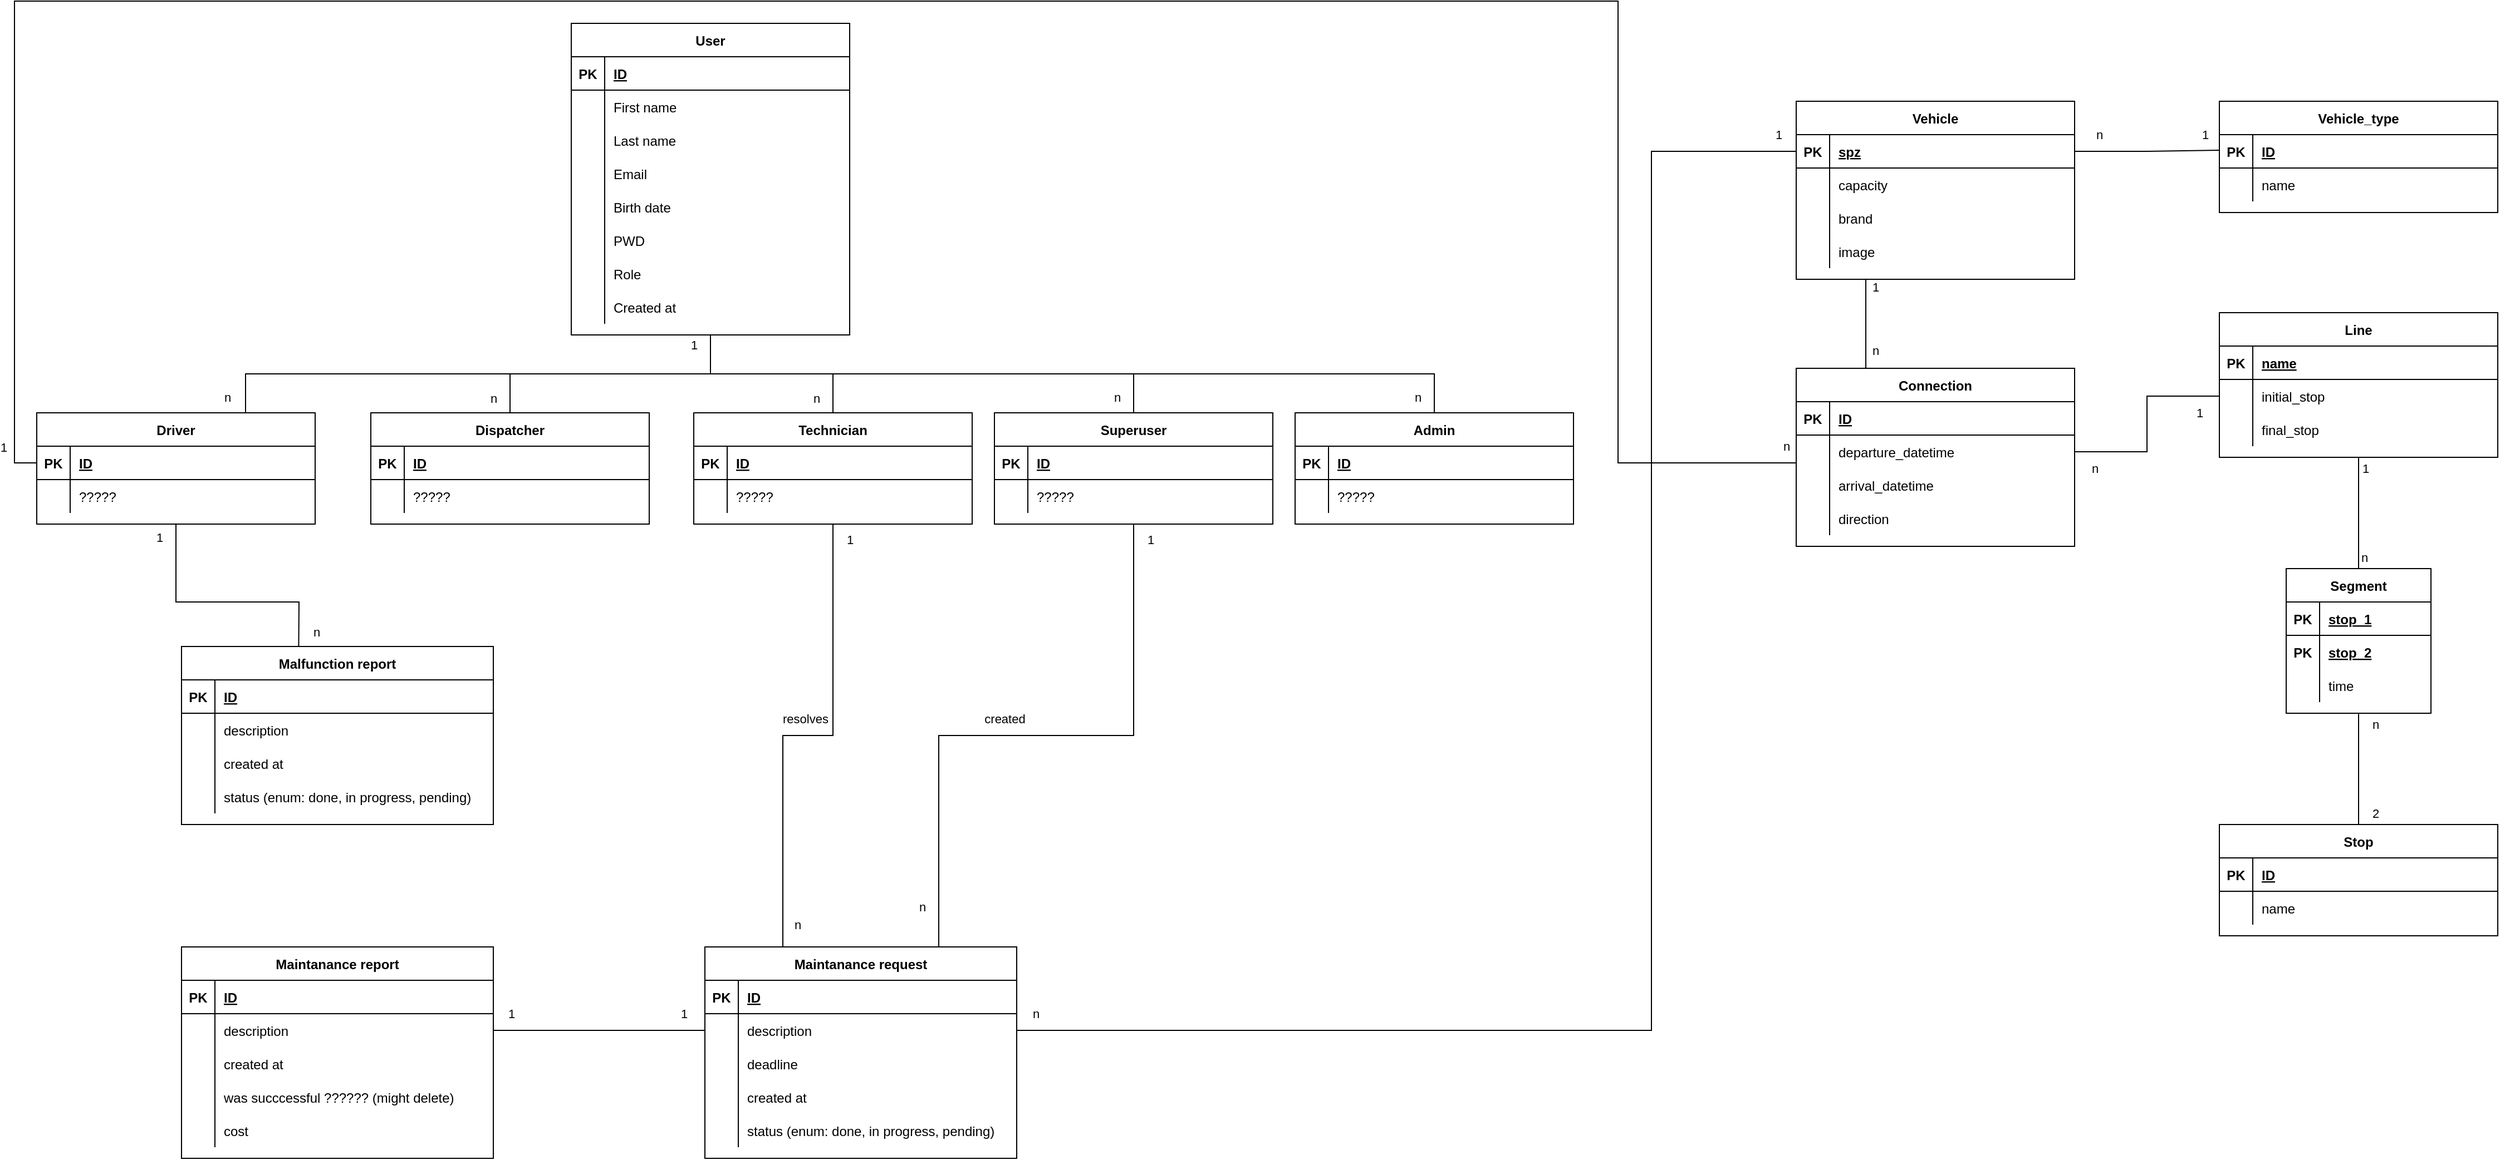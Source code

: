 <mxfile version="22.1.3" type="device">
  <diagram id="R2lEEEUBdFMjLlhIrx00" name="Page-1">
    <mxGraphModel dx="3450" dy="1022" grid="1" gridSize="10" guides="1" tooltips="1" connect="1" arrows="1" fold="1" page="1" pageScale="1" pageWidth="850" pageHeight="1100" math="0" shadow="0" extFonts="Permanent Marker^https://fonts.googleapis.com/css?family=Permanent+Marker">
      <root>
        <mxCell id="0" />
        <mxCell id="1" parent="0" />
        <mxCell id="C-vyLk0tnHw3VtMMgP7b-2" value="Vehicle_type" style="shape=table;startSize=30;container=1;collapsible=1;childLayout=tableLayout;fixedRows=1;rowLines=0;fontStyle=1;align=center;resizeLast=1;" parent="1" vertex="1">
          <mxGeometry x="500" y="120" width="250" height="100" as="geometry" />
        </mxCell>
        <mxCell id="C-vyLk0tnHw3VtMMgP7b-3" value="" style="shape=partialRectangle;collapsible=0;dropTarget=0;pointerEvents=0;fillColor=none;points=[[0,0.5],[1,0.5]];portConstraint=eastwest;top=0;left=0;right=0;bottom=1;" parent="C-vyLk0tnHw3VtMMgP7b-2" vertex="1">
          <mxGeometry y="30" width="250" height="30" as="geometry" />
        </mxCell>
        <mxCell id="C-vyLk0tnHw3VtMMgP7b-4" value="PK" style="shape=partialRectangle;overflow=hidden;connectable=0;fillColor=none;top=0;left=0;bottom=0;right=0;fontStyle=1;" parent="C-vyLk0tnHw3VtMMgP7b-3" vertex="1">
          <mxGeometry width="30" height="30" as="geometry">
            <mxRectangle width="30" height="30" as="alternateBounds" />
          </mxGeometry>
        </mxCell>
        <mxCell id="C-vyLk0tnHw3VtMMgP7b-5" value="ID" style="shape=partialRectangle;overflow=hidden;connectable=0;fillColor=none;top=0;left=0;bottom=0;right=0;align=left;spacingLeft=6;fontStyle=5;" parent="C-vyLk0tnHw3VtMMgP7b-3" vertex="1">
          <mxGeometry x="30" width="220" height="30" as="geometry">
            <mxRectangle width="220" height="30" as="alternateBounds" />
          </mxGeometry>
        </mxCell>
        <mxCell id="C-vyLk0tnHw3VtMMgP7b-9" value="" style="shape=partialRectangle;collapsible=0;dropTarget=0;pointerEvents=0;fillColor=none;points=[[0,0.5],[1,0.5]];portConstraint=eastwest;top=0;left=0;right=0;bottom=0;" parent="C-vyLk0tnHw3VtMMgP7b-2" vertex="1">
          <mxGeometry y="60" width="250" height="30" as="geometry" />
        </mxCell>
        <mxCell id="C-vyLk0tnHw3VtMMgP7b-10" value="" style="shape=partialRectangle;overflow=hidden;connectable=0;fillColor=none;top=0;left=0;bottom=0;right=0;" parent="C-vyLk0tnHw3VtMMgP7b-9" vertex="1">
          <mxGeometry width="30" height="30" as="geometry">
            <mxRectangle width="30" height="30" as="alternateBounds" />
          </mxGeometry>
        </mxCell>
        <mxCell id="C-vyLk0tnHw3VtMMgP7b-11" value="name" style="shape=partialRectangle;overflow=hidden;connectable=0;fillColor=none;top=0;left=0;bottom=0;right=0;align=left;spacingLeft=6;" parent="C-vyLk0tnHw3VtMMgP7b-9" vertex="1">
          <mxGeometry x="30" width="220" height="30" as="geometry">
            <mxRectangle width="220" height="30" as="alternateBounds" />
          </mxGeometry>
        </mxCell>
        <mxCell id="rKPYATLytXIQ5X2I3dqQ-242" style="edgeStyle=orthogonalEdgeStyle;rounded=0;orthogonalLoop=1;jettySize=auto;html=1;exitX=0.25;exitY=1;exitDx=0;exitDy=0;entryX=0.25;entryY=0;entryDx=0;entryDy=0;endArrow=none;endFill=0;" edge="1" parent="1" source="C-vyLk0tnHw3VtMMgP7b-23" target="Gi2zDjXjp__saci6c5SO-120">
          <mxGeometry relative="1" as="geometry" />
        </mxCell>
        <mxCell id="rKPYATLytXIQ5X2I3dqQ-243" value="1" style="edgeLabel;html=1;align=center;verticalAlign=middle;resizable=0;points=[];" vertex="1" connectable="0" parent="rKPYATLytXIQ5X2I3dqQ-242">
          <mxGeometry x="-0.378" y="4" relative="1" as="geometry">
            <mxPoint x="4" y="-18" as="offset" />
          </mxGeometry>
        </mxCell>
        <mxCell id="rKPYATLytXIQ5X2I3dqQ-244" value="n" style="edgeLabel;html=1;align=center;verticalAlign=middle;resizable=0;points=[];" vertex="1" connectable="0" parent="rKPYATLytXIQ5X2I3dqQ-242">
          <mxGeometry x="0.596" y="-3" relative="1" as="geometry">
            <mxPoint x="11" as="offset" />
          </mxGeometry>
        </mxCell>
        <mxCell id="C-vyLk0tnHw3VtMMgP7b-23" value="Vehicle" style="shape=table;startSize=30;container=1;collapsible=1;childLayout=tableLayout;fixedRows=1;rowLines=0;fontStyle=1;align=center;resizeLast=1;" parent="1" vertex="1">
          <mxGeometry x="120" y="120" width="250" height="160" as="geometry" />
        </mxCell>
        <mxCell id="C-vyLk0tnHw3VtMMgP7b-24" value="" style="shape=partialRectangle;collapsible=0;dropTarget=0;pointerEvents=0;fillColor=none;points=[[0,0.5],[1,0.5]];portConstraint=eastwest;top=0;left=0;right=0;bottom=1;" parent="C-vyLk0tnHw3VtMMgP7b-23" vertex="1">
          <mxGeometry y="30" width="250" height="30" as="geometry" />
        </mxCell>
        <mxCell id="C-vyLk0tnHw3VtMMgP7b-25" value="PK" style="shape=partialRectangle;overflow=hidden;connectable=0;fillColor=none;top=0;left=0;bottom=0;right=0;fontStyle=1;" parent="C-vyLk0tnHw3VtMMgP7b-24" vertex="1">
          <mxGeometry width="30" height="30" as="geometry">
            <mxRectangle width="30" height="30" as="alternateBounds" />
          </mxGeometry>
        </mxCell>
        <mxCell id="C-vyLk0tnHw3VtMMgP7b-26" value="spz" style="shape=partialRectangle;overflow=hidden;connectable=0;fillColor=none;top=0;left=0;bottom=0;right=0;align=left;spacingLeft=6;fontStyle=5;" parent="C-vyLk0tnHw3VtMMgP7b-24" vertex="1">
          <mxGeometry x="30" width="220" height="30" as="geometry">
            <mxRectangle width="220" height="30" as="alternateBounds" />
          </mxGeometry>
        </mxCell>
        <mxCell id="C-vyLk0tnHw3VtMMgP7b-27" value="" style="shape=partialRectangle;collapsible=0;dropTarget=0;pointerEvents=0;fillColor=none;points=[[0,0.5],[1,0.5]];portConstraint=eastwest;top=0;left=0;right=0;bottom=0;" parent="C-vyLk0tnHw3VtMMgP7b-23" vertex="1">
          <mxGeometry y="60" width="250" height="30" as="geometry" />
        </mxCell>
        <mxCell id="C-vyLk0tnHw3VtMMgP7b-28" value="" style="shape=partialRectangle;overflow=hidden;connectable=0;fillColor=none;top=0;left=0;bottom=0;right=0;" parent="C-vyLk0tnHw3VtMMgP7b-27" vertex="1">
          <mxGeometry width="30" height="30" as="geometry">
            <mxRectangle width="30" height="30" as="alternateBounds" />
          </mxGeometry>
        </mxCell>
        <mxCell id="C-vyLk0tnHw3VtMMgP7b-29" value="capacity" style="shape=partialRectangle;overflow=hidden;connectable=0;fillColor=none;top=0;left=0;bottom=0;right=0;align=left;spacingLeft=6;" parent="C-vyLk0tnHw3VtMMgP7b-27" vertex="1">
          <mxGeometry x="30" width="220" height="30" as="geometry">
            <mxRectangle width="220" height="30" as="alternateBounds" />
          </mxGeometry>
        </mxCell>
        <mxCell id="Gi2zDjXjp__saci6c5SO-1" value="" style="shape=partialRectangle;collapsible=0;dropTarget=0;pointerEvents=0;fillColor=none;points=[[0,0.5],[1,0.5]];portConstraint=eastwest;top=0;left=0;right=0;bottom=0;" parent="C-vyLk0tnHw3VtMMgP7b-23" vertex="1">
          <mxGeometry y="90" width="250" height="30" as="geometry" />
        </mxCell>
        <mxCell id="Gi2zDjXjp__saci6c5SO-2" value="" style="shape=partialRectangle;overflow=hidden;connectable=0;fillColor=none;top=0;left=0;bottom=0;right=0;" parent="Gi2zDjXjp__saci6c5SO-1" vertex="1">
          <mxGeometry width="30" height="30" as="geometry">
            <mxRectangle width="30" height="30" as="alternateBounds" />
          </mxGeometry>
        </mxCell>
        <mxCell id="Gi2zDjXjp__saci6c5SO-3" value="brand" style="shape=partialRectangle;overflow=hidden;connectable=0;fillColor=none;top=0;left=0;bottom=0;right=0;align=left;spacingLeft=6;" parent="Gi2zDjXjp__saci6c5SO-1" vertex="1">
          <mxGeometry x="30" width="220" height="30" as="geometry">
            <mxRectangle width="220" height="30" as="alternateBounds" />
          </mxGeometry>
        </mxCell>
        <mxCell id="Gi2zDjXjp__saci6c5SO-4" value="" style="shape=partialRectangle;collapsible=0;dropTarget=0;pointerEvents=0;fillColor=none;points=[[0,0.5],[1,0.5]];portConstraint=eastwest;top=0;left=0;right=0;bottom=0;" parent="C-vyLk0tnHw3VtMMgP7b-23" vertex="1">
          <mxGeometry y="120" width="250" height="30" as="geometry" />
        </mxCell>
        <mxCell id="Gi2zDjXjp__saci6c5SO-5" value="" style="shape=partialRectangle;overflow=hidden;connectable=0;fillColor=none;top=0;left=0;bottom=0;right=0;" parent="Gi2zDjXjp__saci6c5SO-4" vertex="1">
          <mxGeometry width="30" height="30" as="geometry">
            <mxRectangle width="30" height="30" as="alternateBounds" />
          </mxGeometry>
        </mxCell>
        <mxCell id="Gi2zDjXjp__saci6c5SO-6" value="image" style="shape=partialRectangle;overflow=hidden;connectable=0;fillColor=none;top=0;left=0;bottom=0;right=0;align=left;spacingLeft=6;" parent="Gi2zDjXjp__saci6c5SO-4" vertex="1">
          <mxGeometry x="30" width="220" height="30" as="geometry">
            <mxRectangle width="220" height="30" as="alternateBounds" />
          </mxGeometry>
        </mxCell>
        <mxCell id="Gi2zDjXjp__saci6c5SO-76" style="edgeStyle=orthogonalEdgeStyle;rounded=0;orthogonalLoop=1;jettySize=auto;html=1;exitX=1;exitY=0.5;exitDx=0;exitDy=0;endArrow=none;endFill=0;" parent="1" source="C-vyLk0tnHw3VtMMgP7b-24" edge="1">
          <mxGeometry relative="1" as="geometry">
            <mxPoint x="390.0" y="164.47" as="sourcePoint" />
            <mxPoint x="500" y="164" as="targetPoint" />
          </mxGeometry>
        </mxCell>
        <mxCell id="Gi2zDjXjp__saci6c5SO-77" value="n" style="edgeLabel;html=1;align=center;verticalAlign=middle;resizable=0;points=[];" parent="Gi2zDjXjp__saci6c5SO-76" vertex="1" connectable="0">
          <mxGeometry x="-0.669" relative="1" as="geometry">
            <mxPoint y="-15" as="offset" />
          </mxGeometry>
        </mxCell>
        <mxCell id="Gi2zDjXjp__saci6c5SO-81" value="1" style="edgeLabel;html=1;align=center;verticalAlign=middle;resizable=0;points=[];" parent="Gi2zDjXjp__saci6c5SO-76" vertex="1" connectable="0">
          <mxGeometry x="0.795" y="3" relative="1" as="geometry">
            <mxPoint y="-11" as="offset" />
          </mxGeometry>
        </mxCell>
        <mxCell id="Gi2zDjXjp__saci6c5SO-82" value="Line" style="shape=table;startSize=30;container=1;collapsible=1;childLayout=tableLayout;fixedRows=1;rowLines=0;fontStyle=1;align=center;resizeLast=1;" parent="1" vertex="1">
          <mxGeometry x="500" y="310" width="250" height="130" as="geometry" />
        </mxCell>
        <mxCell id="Gi2zDjXjp__saci6c5SO-83" value="" style="shape=partialRectangle;collapsible=0;dropTarget=0;pointerEvents=0;fillColor=none;points=[[0,0.5],[1,0.5]];portConstraint=eastwest;top=0;left=0;right=0;bottom=1;" parent="Gi2zDjXjp__saci6c5SO-82" vertex="1">
          <mxGeometry y="30" width="250" height="30" as="geometry" />
        </mxCell>
        <mxCell id="Gi2zDjXjp__saci6c5SO-84" value="PK" style="shape=partialRectangle;overflow=hidden;connectable=0;fillColor=none;top=0;left=0;bottom=0;right=0;fontStyle=1;" parent="Gi2zDjXjp__saci6c5SO-83" vertex="1">
          <mxGeometry width="30" height="30" as="geometry">
            <mxRectangle width="30" height="30" as="alternateBounds" />
          </mxGeometry>
        </mxCell>
        <mxCell id="Gi2zDjXjp__saci6c5SO-85" value="name" style="shape=partialRectangle;overflow=hidden;connectable=0;fillColor=none;top=0;left=0;bottom=0;right=0;align=left;spacingLeft=6;fontStyle=5;" parent="Gi2zDjXjp__saci6c5SO-83" vertex="1">
          <mxGeometry x="30" width="220" height="30" as="geometry">
            <mxRectangle width="220" height="30" as="alternateBounds" />
          </mxGeometry>
        </mxCell>
        <mxCell id="Gi2zDjXjp__saci6c5SO-86" value="" style="shape=partialRectangle;collapsible=0;dropTarget=0;pointerEvents=0;fillColor=none;points=[[0,0.5],[1,0.5]];portConstraint=eastwest;top=0;left=0;right=0;bottom=0;" parent="Gi2zDjXjp__saci6c5SO-82" vertex="1">
          <mxGeometry y="60" width="250" height="30" as="geometry" />
        </mxCell>
        <mxCell id="Gi2zDjXjp__saci6c5SO-87" value="" style="shape=partialRectangle;overflow=hidden;connectable=0;fillColor=none;top=0;left=0;bottom=0;right=0;" parent="Gi2zDjXjp__saci6c5SO-86" vertex="1">
          <mxGeometry width="30" height="30" as="geometry">
            <mxRectangle width="30" height="30" as="alternateBounds" />
          </mxGeometry>
        </mxCell>
        <mxCell id="Gi2zDjXjp__saci6c5SO-88" value="initial_stop" style="shape=partialRectangle;overflow=hidden;connectable=0;fillColor=none;top=0;left=0;bottom=0;right=0;align=left;spacingLeft=6;" parent="Gi2zDjXjp__saci6c5SO-86" vertex="1">
          <mxGeometry x="30" width="220" height="30" as="geometry">
            <mxRectangle width="220" height="30" as="alternateBounds" />
          </mxGeometry>
        </mxCell>
        <mxCell id="Gi2zDjXjp__saci6c5SO-150" value="" style="shape=partialRectangle;collapsible=0;dropTarget=0;pointerEvents=0;fillColor=none;points=[[0,0.5],[1,0.5]];portConstraint=eastwest;top=0;left=0;right=0;bottom=0;" parent="Gi2zDjXjp__saci6c5SO-82" vertex="1">
          <mxGeometry y="90" width="250" height="30" as="geometry" />
        </mxCell>
        <mxCell id="Gi2zDjXjp__saci6c5SO-151" value="" style="shape=partialRectangle;overflow=hidden;connectable=0;fillColor=none;top=0;left=0;bottom=0;right=0;" parent="Gi2zDjXjp__saci6c5SO-150" vertex="1">
          <mxGeometry width="30" height="30" as="geometry">
            <mxRectangle width="30" height="30" as="alternateBounds" />
          </mxGeometry>
        </mxCell>
        <mxCell id="Gi2zDjXjp__saci6c5SO-152" value="final_stop" style="shape=partialRectangle;overflow=hidden;connectable=0;fillColor=none;top=0;left=0;bottom=0;right=0;align=left;spacingLeft=6;" parent="Gi2zDjXjp__saci6c5SO-150" vertex="1">
          <mxGeometry x="30" width="220" height="30" as="geometry">
            <mxRectangle width="220" height="30" as="alternateBounds" />
          </mxGeometry>
        </mxCell>
        <mxCell id="Gi2zDjXjp__saci6c5SO-89" value="Stop" style="shape=table;startSize=30;container=1;collapsible=1;childLayout=tableLayout;fixedRows=1;rowLines=0;fontStyle=1;align=center;resizeLast=1;" parent="1" vertex="1">
          <mxGeometry x="500" y="770" width="250" height="100" as="geometry" />
        </mxCell>
        <mxCell id="Gi2zDjXjp__saci6c5SO-90" value="" style="shape=partialRectangle;collapsible=0;dropTarget=0;pointerEvents=0;fillColor=none;points=[[0,0.5],[1,0.5]];portConstraint=eastwest;top=0;left=0;right=0;bottom=1;" parent="Gi2zDjXjp__saci6c5SO-89" vertex="1">
          <mxGeometry y="30" width="250" height="30" as="geometry" />
        </mxCell>
        <mxCell id="Gi2zDjXjp__saci6c5SO-91" value="PK" style="shape=partialRectangle;overflow=hidden;connectable=0;fillColor=none;top=0;left=0;bottom=0;right=0;fontStyle=1;" parent="Gi2zDjXjp__saci6c5SO-90" vertex="1">
          <mxGeometry width="30" height="30" as="geometry">
            <mxRectangle width="30" height="30" as="alternateBounds" />
          </mxGeometry>
        </mxCell>
        <mxCell id="Gi2zDjXjp__saci6c5SO-92" value="ID" style="shape=partialRectangle;overflow=hidden;connectable=0;fillColor=none;top=0;left=0;bottom=0;right=0;align=left;spacingLeft=6;fontStyle=5;" parent="Gi2zDjXjp__saci6c5SO-90" vertex="1">
          <mxGeometry x="30" width="220" height="30" as="geometry">
            <mxRectangle width="220" height="30" as="alternateBounds" />
          </mxGeometry>
        </mxCell>
        <mxCell id="Gi2zDjXjp__saci6c5SO-93" value="" style="shape=partialRectangle;collapsible=0;dropTarget=0;pointerEvents=0;fillColor=none;points=[[0,0.5],[1,0.5]];portConstraint=eastwest;top=0;left=0;right=0;bottom=0;" parent="Gi2zDjXjp__saci6c5SO-89" vertex="1">
          <mxGeometry y="60" width="250" height="30" as="geometry" />
        </mxCell>
        <mxCell id="Gi2zDjXjp__saci6c5SO-94" value="" style="shape=partialRectangle;overflow=hidden;connectable=0;fillColor=none;top=0;left=0;bottom=0;right=0;" parent="Gi2zDjXjp__saci6c5SO-93" vertex="1">
          <mxGeometry width="30" height="30" as="geometry">
            <mxRectangle width="30" height="30" as="alternateBounds" />
          </mxGeometry>
        </mxCell>
        <mxCell id="Gi2zDjXjp__saci6c5SO-95" value="name" style="shape=partialRectangle;overflow=hidden;connectable=0;fillColor=none;top=0;left=0;bottom=0;right=0;align=left;spacingLeft=6;" parent="Gi2zDjXjp__saci6c5SO-93" vertex="1">
          <mxGeometry x="30" width="220" height="30" as="geometry">
            <mxRectangle width="220" height="30" as="alternateBounds" />
          </mxGeometry>
        </mxCell>
        <mxCell id="rKPYATLytXIQ5X2I3dqQ-1" style="edgeStyle=orthogonalEdgeStyle;rounded=0;orthogonalLoop=1;jettySize=auto;html=1;entryX=0.5;entryY=1;entryDx=0;entryDy=0;endArrow=none;endFill=0;" edge="1" parent="1" source="Gi2zDjXjp__saci6c5SO-103" target="Gi2zDjXjp__saci6c5SO-82">
          <mxGeometry relative="1" as="geometry" />
        </mxCell>
        <mxCell id="rKPYATLytXIQ5X2I3dqQ-4" value="1" style="edgeLabel;html=1;align=center;verticalAlign=middle;resizable=0;points=[];" vertex="1" connectable="0" parent="rKPYATLytXIQ5X2I3dqQ-1">
          <mxGeometry x="0.64" y="-6" relative="1" as="geometry">
            <mxPoint y="-8" as="offset" />
          </mxGeometry>
        </mxCell>
        <mxCell id="rKPYATLytXIQ5X2I3dqQ-5" value="n" style="edgeLabel;html=1;align=center;verticalAlign=middle;resizable=0;points=[];" vertex="1" connectable="0" parent="rKPYATLytXIQ5X2I3dqQ-1">
          <mxGeometry x="-0.56" y="-2" relative="1" as="geometry">
            <mxPoint x="3" y="12" as="offset" />
          </mxGeometry>
        </mxCell>
        <mxCell id="rKPYATLytXIQ5X2I3dqQ-2" style="edgeStyle=orthogonalEdgeStyle;rounded=0;orthogonalLoop=1;jettySize=auto;html=1;exitX=0.5;exitY=1;exitDx=0;exitDy=0;entryX=0.5;entryY=0;entryDx=0;entryDy=0;endArrow=none;endFill=0;" edge="1" parent="1" source="Gi2zDjXjp__saci6c5SO-103" target="Gi2zDjXjp__saci6c5SO-89">
          <mxGeometry relative="1" as="geometry" />
        </mxCell>
        <mxCell id="rKPYATLytXIQ5X2I3dqQ-6" value="2" style="edgeLabel;html=1;align=center;verticalAlign=middle;resizable=0;points=[];" vertex="1" connectable="0" parent="rKPYATLytXIQ5X2I3dqQ-2">
          <mxGeometry x="0.6" relative="1" as="geometry">
            <mxPoint x="15" y="10" as="offset" />
          </mxGeometry>
        </mxCell>
        <mxCell id="rKPYATLytXIQ5X2I3dqQ-7" value="n" style="edgeLabel;html=1;align=center;verticalAlign=middle;resizable=0;points=[];" vertex="1" connectable="0" parent="rKPYATLytXIQ5X2I3dqQ-2">
          <mxGeometry x="-0.42" y="2" relative="1" as="geometry">
            <mxPoint x="13" y="-19" as="offset" />
          </mxGeometry>
        </mxCell>
        <mxCell id="Gi2zDjXjp__saci6c5SO-103" value="Segment" style="shape=table;startSize=30;container=1;collapsible=1;childLayout=tableLayout;fixedRows=1;rowLines=0;fontStyle=1;align=center;resizeLast=1;" parent="1" vertex="1">
          <mxGeometry x="560" y="540" width="130" height="130" as="geometry" />
        </mxCell>
        <mxCell id="Gi2zDjXjp__saci6c5SO-104" value="" style="shape=partialRectangle;collapsible=0;dropTarget=0;pointerEvents=0;fillColor=none;points=[[0,0.5],[1,0.5]];portConstraint=eastwest;top=0;left=0;right=0;bottom=1;" parent="Gi2zDjXjp__saci6c5SO-103" vertex="1">
          <mxGeometry y="30" width="130" height="30" as="geometry" />
        </mxCell>
        <mxCell id="Gi2zDjXjp__saci6c5SO-105" value="PK" style="shape=partialRectangle;overflow=hidden;connectable=0;fillColor=none;top=0;left=0;bottom=0;right=0;fontStyle=1;" parent="Gi2zDjXjp__saci6c5SO-104" vertex="1">
          <mxGeometry width="30" height="30" as="geometry">
            <mxRectangle width="30" height="30" as="alternateBounds" />
          </mxGeometry>
        </mxCell>
        <mxCell id="Gi2zDjXjp__saci6c5SO-106" value="stop_1" style="shape=partialRectangle;overflow=hidden;connectable=0;fillColor=none;top=0;left=0;bottom=0;right=0;align=left;spacingLeft=6;fontStyle=5;" parent="Gi2zDjXjp__saci6c5SO-104" vertex="1">
          <mxGeometry x="30" width="100" height="30" as="geometry">
            <mxRectangle width="100" height="30" as="alternateBounds" />
          </mxGeometry>
        </mxCell>
        <mxCell id="Gi2zDjXjp__saci6c5SO-107" value="" style="shape=partialRectangle;collapsible=0;dropTarget=0;pointerEvents=0;fillColor=none;points=[[0,0.5],[1,0.5]];portConstraint=eastwest;top=0;left=0;right=0;bottom=0;" parent="Gi2zDjXjp__saci6c5SO-103" vertex="1">
          <mxGeometry y="60" width="130" height="30" as="geometry" />
        </mxCell>
        <mxCell id="Gi2zDjXjp__saci6c5SO-108" value="PK" style="shape=partialRectangle;overflow=hidden;connectable=0;fillColor=none;top=0;left=0;bottom=0;right=0;fontStyle=1" parent="Gi2zDjXjp__saci6c5SO-107" vertex="1">
          <mxGeometry width="30" height="30" as="geometry">
            <mxRectangle width="30" height="30" as="alternateBounds" />
          </mxGeometry>
        </mxCell>
        <mxCell id="Gi2zDjXjp__saci6c5SO-109" value="stop_2" style="shape=partialRectangle;overflow=hidden;connectable=0;fillColor=none;top=0;left=0;bottom=0;right=0;align=left;spacingLeft=6;fontStyle=5" parent="Gi2zDjXjp__saci6c5SO-107" vertex="1">
          <mxGeometry x="30" width="100" height="30" as="geometry">
            <mxRectangle width="100" height="30" as="alternateBounds" />
          </mxGeometry>
        </mxCell>
        <mxCell id="Gi2zDjXjp__saci6c5SO-110" value="" style="shape=partialRectangle;collapsible=0;dropTarget=0;pointerEvents=0;fillColor=none;points=[[0,0.5],[1,0.5]];portConstraint=eastwest;top=0;left=0;right=0;bottom=0;" parent="Gi2zDjXjp__saci6c5SO-103" vertex="1">
          <mxGeometry y="90" width="130" height="30" as="geometry" />
        </mxCell>
        <mxCell id="Gi2zDjXjp__saci6c5SO-111" value="" style="shape=partialRectangle;overflow=hidden;connectable=0;fillColor=none;top=0;left=0;bottom=0;right=0;fontStyle=1" parent="Gi2zDjXjp__saci6c5SO-110" vertex="1">
          <mxGeometry width="30" height="30" as="geometry">
            <mxRectangle width="30" height="30" as="alternateBounds" />
          </mxGeometry>
        </mxCell>
        <mxCell id="Gi2zDjXjp__saci6c5SO-112" value="time" style="shape=partialRectangle;overflow=hidden;connectable=0;fillColor=none;top=0;left=0;bottom=0;right=0;align=left;spacingLeft=6;fontStyle=0" parent="Gi2zDjXjp__saci6c5SO-110" vertex="1">
          <mxGeometry x="30" width="100" height="30" as="geometry">
            <mxRectangle width="100" height="30" as="alternateBounds" />
          </mxGeometry>
        </mxCell>
        <mxCell id="Gi2zDjXjp__saci6c5SO-120" value="Connection" style="shape=table;startSize=30;container=1;collapsible=1;childLayout=tableLayout;fixedRows=1;rowLines=0;fontStyle=1;align=center;resizeLast=1;" parent="1" vertex="1">
          <mxGeometry x="120" y="360" width="250" height="160" as="geometry" />
        </mxCell>
        <mxCell id="Gi2zDjXjp__saci6c5SO-121" value="" style="shape=partialRectangle;collapsible=0;dropTarget=0;pointerEvents=0;fillColor=none;points=[[0,0.5],[1,0.5]];portConstraint=eastwest;top=0;left=0;right=0;bottom=1;" parent="Gi2zDjXjp__saci6c5SO-120" vertex="1">
          <mxGeometry y="30" width="250" height="30" as="geometry" />
        </mxCell>
        <mxCell id="Gi2zDjXjp__saci6c5SO-122" value="PK" style="shape=partialRectangle;overflow=hidden;connectable=0;fillColor=none;top=0;left=0;bottom=0;right=0;fontStyle=1;" parent="Gi2zDjXjp__saci6c5SO-121" vertex="1">
          <mxGeometry width="30" height="30" as="geometry">
            <mxRectangle width="30" height="30" as="alternateBounds" />
          </mxGeometry>
        </mxCell>
        <mxCell id="Gi2zDjXjp__saci6c5SO-123" value="ID" style="shape=partialRectangle;overflow=hidden;connectable=0;fillColor=none;top=0;left=0;bottom=0;right=0;align=left;spacingLeft=6;fontStyle=5;" parent="Gi2zDjXjp__saci6c5SO-121" vertex="1">
          <mxGeometry x="30" width="220" height="30" as="geometry">
            <mxRectangle width="220" height="30" as="alternateBounds" />
          </mxGeometry>
        </mxCell>
        <mxCell id="Gi2zDjXjp__saci6c5SO-124" value="" style="shape=partialRectangle;collapsible=0;dropTarget=0;pointerEvents=0;fillColor=none;points=[[0,0.5],[1,0.5]];portConstraint=eastwest;top=0;left=0;right=0;bottom=0;" parent="Gi2zDjXjp__saci6c5SO-120" vertex="1">
          <mxGeometry y="60" width="250" height="30" as="geometry" />
        </mxCell>
        <mxCell id="Gi2zDjXjp__saci6c5SO-125" value="" style="shape=partialRectangle;overflow=hidden;connectable=0;fillColor=none;top=0;left=0;bottom=0;right=0;" parent="Gi2zDjXjp__saci6c5SO-124" vertex="1">
          <mxGeometry width="30" height="30" as="geometry">
            <mxRectangle width="30" height="30" as="alternateBounds" />
          </mxGeometry>
        </mxCell>
        <mxCell id="Gi2zDjXjp__saci6c5SO-126" value="departure_datetime" style="shape=partialRectangle;overflow=hidden;connectable=0;fillColor=none;top=0;left=0;bottom=0;right=0;align=left;spacingLeft=6;" parent="Gi2zDjXjp__saci6c5SO-124" vertex="1">
          <mxGeometry x="30" width="220" height="30" as="geometry">
            <mxRectangle width="220" height="30" as="alternateBounds" />
          </mxGeometry>
        </mxCell>
        <mxCell id="Gi2zDjXjp__saci6c5SO-127" value="" style="shape=partialRectangle;collapsible=0;dropTarget=0;pointerEvents=0;fillColor=none;points=[[0,0.5],[1,0.5]];portConstraint=eastwest;top=0;left=0;right=0;bottom=0;" parent="Gi2zDjXjp__saci6c5SO-120" vertex="1">
          <mxGeometry y="90" width="250" height="30" as="geometry" />
        </mxCell>
        <mxCell id="Gi2zDjXjp__saci6c5SO-128" value="" style="shape=partialRectangle;overflow=hidden;connectable=0;fillColor=none;top=0;left=0;bottom=0;right=0;" parent="Gi2zDjXjp__saci6c5SO-127" vertex="1">
          <mxGeometry width="30" height="30" as="geometry">
            <mxRectangle width="30" height="30" as="alternateBounds" />
          </mxGeometry>
        </mxCell>
        <mxCell id="Gi2zDjXjp__saci6c5SO-129" value="arrival_datetime" style="shape=partialRectangle;overflow=hidden;connectable=0;fillColor=none;top=0;left=0;bottom=0;right=0;align=left;spacingLeft=6;" parent="Gi2zDjXjp__saci6c5SO-127" vertex="1">
          <mxGeometry x="30" width="220" height="30" as="geometry">
            <mxRectangle width="220" height="30" as="alternateBounds" />
          </mxGeometry>
        </mxCell>
        <mxCell id="Gi2zDjXjp__saci6c5SO-130" value="" style="shape=partialRectangle;collapsible=0;dropTarget=0;pointerEvents=0;fillColor=none;points=[[0,0.5],[1,0.5]];portConstraint=eastwest;top=0;left=0;right=0;bottom=0;" parent="Gi2zDjXjp__saci6c5SO-120" vertex="1">
          <mxGeometry y="120" width="250" height="30" as="geometry" />
        </mxCell>
        <mxCell id="Gi2zDjXjp__saci6c5SO-131" value="" style="shape=partialRectangle;overflow=hidden;connectable=0;fillColor=none;top=0;left=0;bottom=0;right=0;" parent="Gi2zDjXjp__saci6c5SO-130" vertex="1">
          <mxGeometry width="30" height="30" as="geometry">
            <mxRectangle width="30" height="30" as="alternateBounds" />
          </mxGeometry>
        </mxCell>
        <mxCell id="Gi2zDjXjp__saci6c5SO-132" value="direction" style="shape=partialRectangle;overflow=hidden;connectable=0;fillColor=none;top=0;left=0;bottom=0;right=0;align=left;spacingLeft=6;" parent="Gi2zDjXjp__saci6c5SO-130" vertex="1">
          <mxGeometry x="30" width="220" height="30" as="geometry">
            <mxRectangle width="220" height="30" as="alternateBounds" />
          </mxGeometry>
        </mxCell>
        <mxCell id="Gi2zDjXjp__saci6c5SO-147" style="edgeStyle=orthogonalEdgeStyle;rounded=0;orthogonalLoop=1;jettySize=auto;html=1;exitX=1;exitY=0.5;exitDx=0;exitDy=0;entryX=0;entryY=0.5;entryDx=0;entryDy=0;endArrow=none;endFill=0;" parent="1" source="Gi2zDjXjp__saci6c5SO-124" target="Gi2zDjXjp__saci6c5SO-86" edge="1">
          <mxGeometry relative="1" as="geometry" />
        </mxCell>
        <mxCell id="Gi2zDjXjp__saci6c5SO-148" value="n" style="edgeLabel;html=1;align=center;verticalAlign=middle;resizable=0;points=[];" parent="Gi2zDjXjp__saci6c5SO-147" vertex="1" connectable="0">
          <mxGeometry x="-0.795" y="-1" relative="1" as="geometry">
            <mxPoint x="-1" y="14" as="offset" />
          </mxGeometry>
        </mxCell>
        <mxCell id="Gi2zDjXjp__saci6c5SO-149" value="1" style="edgeLabel;html=1;align=center;verticalAlign=middle;resizable=0;points=[];" parent="Gi2zDjXjp__saci6c5SO-147" vertex="1" connectable="0">
          <mxGeometry x="0.81" y="-2" relative="1" as="geometry">
            <mxPoint x="-1" y="13" as="offset" />
          </mxGeometry>
        </mxCell>
        <mxCell id="rKPYATLytXIQ5X2I3dqQ-175" style="edgeStyle=orthogonalEdgeStyle;rounded=0;orthogonalLoop=1;jettySize=auto;html=1;exitX=0.5;exitY=1;exitDx=0;exitDy=0;entryX=0.5;entryY=0;entryDx=0;entryDy=0;endArrow=none;endFill=0;" edge="1" parent="1" source="rKPYATLytXIQ5X2I3dqQ-8" target="rKPYATLytXIQ5X2I3dqQ-71">
          <mxGeometry relative="1" as="geometry" />
        </mxCell>
        <mxCell id="rKPYATLytXIQ5X2I3dqQ-181" value="n" style="edgeLabel;html=1;align=center;verticalAlign=middle;resizable=0;points=[];" vertex="1" connectable="0" parent="rKPYATLytXIQ5X2I3dqQ-175">
          <mxGeometry x="0.932" y="1" relative="1" as="geometry">
            <mxPoint x="-16" y="1" as="offset" />
          </mxGeometry>
        </mxCell>
        <mxCell id="rKPYATLytXIQ5X2I3dqQ-176" style="edgeStyle=orthogonalEdgeStyle;rounded=0;orthogonalLoop=1;jettySize=auto;html=1;exitX=0.5;exitY=1;exitDx=0;exitDy=0;entryX=0.5;entryY=0;entryDx=0;entryDy=0;endArrow=none;endFill=0;" edge="1" parent="1" source="rKPYATLytXIQ5X2I3dqQ-8" target="rKPYATLytXIQ5X2I3dqQ-46">
          <mxGeometry relative="1" as="geometry" />
        </mxCell>
        <mxCell id="rKPYATLytXIQ5X2I3dqQ-182" value="n" style="edgeLabel;html=1;align=center;verticalAlign=middle;resizable=0;points=[];" vertex="1" connectable="0" parent="rKPYATLytXIQ5X2I3dqQ-176">
          <mxGeometry x="0.953" y="-1" relative="1" as="geometry">
            <mxPoint x="-14" y="3" as="offset" />
          </mxGeometry>
        </mxCell>
        <mxCell id="rKPYATLytXIQ5X2I3dqQ-8" value="User" style="shape=table;startSize=30;container=1;collapsible=1;childLayout=tableLayout;fixedRows=1;rowLines=0;fontStyle=1;align=center;resizeLast=1;" vertex="1" parent="1">
          <mxGeometry x="-980" y="50" width="250" height="280" as="geometry" />
        </mxCell>
        <mxCell id="rKPYATLytXIQ5X2I3dqQ-9" value="" style="shape=partialRectangle;collapsible=0;dropTarget=0;pointerEvents=0;fillColor=none;points=[[0,0.5],[1,0.5]];portConstraint=eastwest;top=0;left=0;right=0;bottom=1;" vertex="1" parent="rKPYATLytXIQ5X2I3dqQ-8">
          <mxGeometry y="30" width="250" height="30" as="geometry" />
        </mxCell>
        <mxCell id="rKPYATLytXIQ5X2I3dqQ-10" value="PK" style="shape=partialRectangle;overflow=hidden;connectable=0;fillColor=none;top=0;left=0;bottom=0;right=0;fontStyle=1;" vertex="1" parent="rKPYATLytXIQ5X2I3dqQ-9">
          <mxGeometry width="30" height="30" as="geometry">
            <mxRectangle width="30" height="30" as="alternateBounds" />
          </mxGeometry>
        </mxCell>
        <mxCell id="rKPYATLytXIQ5X2I3dqQ-11" value="ID" style="shape=partialRectangle;overflow=hidden;connectable=0;fillColor=none;top=0;left=0;bottom=0;right=0;align=left;spacingLeft=6;fontStyle=5;" vertex="1" parent="rKPYATLytXIQ5X2I3dqQ-9">
          <mxGeometry x="30" width="220" height="30" as="geometry">
            <mxRectangle width="220" height="30" as="alternateBounds" />
          </mxGeometry>
        </mxCell>
        <mxCell id="rKPYATLytXIQ5X2I3dqQ-12" value="" style="shape=partialRectangle;collapsible=0;dropTarget=0;pointerEvents=0;fillColor=none;points=[[0,0.5],[1,0.5]];portConstraint=eastwest;top=0;left=0;right=0;bottom=0;" vertex="1" parent="rKPYATLytXIQ5X2I3dqQ-8">
          <mxGeometry y="60" width="250" height="30" as="geometry" />
        </mxCell>
        <mxCell id="rKPYATLytXIQ5X2I3dqQ-13" value="" style="shape=partialRectangle;overflow=hidden;connectable=0;fillColor=none;top=0;left=0;bottom=0;right=0;" vertex="1" parent="rKPYATLytXIQ5X2I3dqQ-12">
          <mxGeometry width="30" height="30" as="geometry">
            <mxRectangle width="30" height="30" as="alternateBounds" />
          </mxGeometry>
        </mxCell>
        <mxCell id="rKPYATLytXIQ5X2I3dqQ-14" value="First name" style="shape=partialRectangle;overflow=hidden;connectable=0;fillColor=none;top=0;left=0;bottom=0;right=0;align=left;spacingLeft=6;" vertex="1" parent="rKPYATLytXIQ5X2I3dqQ-12">
          <mxGeometry x="30" width="220" height="30" as="geometry">
            <mxRectangle width="220" height="30" as="alternateBounds" />
          </mxGeometry>
        </mxCell>
        <mxCell id="rKPYATLytXIQ5X2I3dqQ-22" value="" style="shape=partialRectangle;collapsible=0;dropTarget=0;pointerEvents=0;fillColor=none;points=[[0,0.5],[1,0.5]];portConstraint=eastwest;top=0;left=0;right=0;bottom=0;" vertex="1" parent="rKPYATLytXIQ5X2I3dqQ-8">
          <mxGeometry y="90" width="250" height="30" as="geometry" />
        </mxCell>
        <mxCell id="rKPYATLytXIQ5X2I3dqQ-23" value="" style="shape=partialRectangle;overflow=hidden;connectable=0;fillColor=none;top=0;left=0;bottom=0;right=0;" vertex="1" parent="rKPYATLytXIQ5X2I3dqQ-22">
          <mxGeometry width="30" height="30" as="geometry">
            <mxRectangle width="30" height="30" as="alternateBounds" />
          </mxGeometry>
        </mxCell>
        <mxCell id="rKPYATLytXIQ5X2I3dqQ-24" value="Last name" style="shape=partialRectangle;overflow=hidden;connectable=0;fillColor=none;top=0;left=0;bottom=0;right=0;align=left;spacingLeft=6;" vertex="1" parent="rKPYATLytXIQ5X2I3dqQ-22">
          <mxGeometry x="30" width="220" height="30" as="geometry">
            <mxRectangle width="220" height="30" as="alternateBounds" />
          </mxGeometry>
        </mxCell>
        <mxCell id="rKPYATLytXIQ5X2I3dqQ-25" value="" style="shape=partialRectangle;collapsible=0;dropTarget=0;pointerEvents=0;fillColor=none;points=[[0,0.5],[1,0.5]];portConstraint=eastwest;top=0;left=0;right=0;bottom=0;" vertex="1" parent="rKPYATLytXIQ5X2I3dqQ-8">
          <mxGeometry y="120" width="250" height="30" as="geometry" />
        </mxCell>
        <mxCell id="rKPYATLytXIQ5X2I3dqQ-26" value="" style="shape=partialRectangle;overflow=hidden;connectable=0;fillColor=none;top=0;left=0;bottom=0;right=0;" vertex="1" parent="rKPYATLytXIQ5X2I3dqQ-25">
          <mxGeometry width="30" height="30" as="geometry">
            <mxRectangle width="30" height="30" as="alternateBounds" />
          </mxGeometry>
        </mxCell>
        <mxCell id="rKPYATLytXIQ5X2I3dqQ-27" value="Email" style="shape=partialRectangle;overflow=hidden;connectable=0;fillColor=none;top=0;left=0;bottom=0;right=0;align=left;spacingLeft=6;" vertex="1" parent="rKPYATLytXIQ5X2I3dqQ-25">
          <mxGeometry x="30" width="220" height="30" as="geometry">
            <mxRectangle width="220" height="30" as="alternateBounds" />
          </mxGeometry>
        </mxCell>
        <mxCell id="rKPYATLytXIQ5X2I3dqQ-28" value="" style="shape=partialRectangle;collapsible=0;dropTarget=0;pointerEvents=0;fillColor=none;points=[[0,0.5],[1,0.5]];portConstraint=eastwest;top=0;left=0;right=0;bottom=0;" vertex="1" parent="rKPYATLytXIQ5X2I3dqQ-8">
          <mxGeometry y="150" width="250" height="30" as="geometry" />
        </mxCell>
        <mxCell id="rKPYATLytXIQ5X2I3dqQ-29" value="" style="shape=partialRectangle;overflow=hidden;connectable=0;fillColor=none;top=0;left=0;bottom=0;right=0;" vertex="1" parent="rKPYATLytXIQ5X2I3dqQ-28">
          <mxGeometry width="30" height="30" as="geometry">
            <mxRectangle width="30" height="30" as="alternateBounds" />
          </mxGeometry>
        </mxCell>
        <mxCell id="rKPYATLytXIQ5X2I3dqQ-30" value="Birth date" style="shape=partialRectangle;overflow=hidden;connectable=0;fillColor=none;top=0;left=0;bottom=0;right=0;align=left;spacingLeft=6;" vertex="1" parent="rKPYATLytXIQ5X2I3dqQ-28">
          <mxGeometry x="30" width="220" height="30" as="geometry">
            <mxRectangle width="220" height="30" as="alternateBounds" />
          </mxGeometry>
        </mxCell>
        <mxCell id="rKPYATLytXIQ5X2I3dqQ-31" value="" style="shape=partialRectangle;collapsible=0;dropTarget=0;pointerEvents=0;fillColor=none;points=[[0,0.5],[1,0.5]];portConstraint=eastwest;top=0;left=0;right=0;bottom=0;" vertex="1" parent="rKPYATLytXIQ5X2I3dqQ-8">
          <mxGeometry y="180" width="250" height="30" as="geometry" />
        </mxCell>
        <mxCell id="rKPYATLytXIQ5X2I3dqQ-32" value="" style="shape=partialRectangle;overflow=hidden;connectable=0;fillColor=none;top=0;left=0;bottom=0;right=0;" vertex="1" parent="rKPYATLytXIQ5X2I3dqQ-31">
          <mxGeometry width="30" height="30" as="geometry">
            <mxRectangle width="30" height="30" as="alternateBounds" />
          </mxGeometry>
        </mxCell>
        <mxCell id="rKPYATLytXIQ5X2I3dqQ-33" value="PWD" style="shape=partialRectangle;overflow=hidden;connectable=0;fillColor=none;top=0;left=0;bottom=0;right=0;align=left;spacingLeft=6;" vertex="1" parent="rKPYATLytXIQ5X2I3dqQ-31">
          <mxGeometry x="30" width="220" height="30" as="geometry">
            <mxRectangle width="220" height="30" as="alternateBounds" />
          </mxGeometry>
        </mxCell>
        <mxCell id="rKPYATLytXIQ5X2I3dqQ-34" value="" style="shape=partialRectangle;collapsible=0;dropTarget=0;pointerEvents=0;fillColor=none;points=[[0,0.5],[1,0.5]];portConstraint=eastwest;top=0;left=0;right=0;bottom=0;" vertex="1" parent="rKPYATLytXIQ5X2I3dqQ-8">
          <mxGeometry y="210" width="250" height="30" as="geometry" />
        </mxCell>
        <mxCell id="rKPYATLytXIQ5X2I3dqQ-35" value="" style="shape=partialRectangle;overflow=hidden;connectable=0;fillColor=none;top=0;left=0;bottom=0;right=0;" vertex="1" parent="rKPYATLytXIQ5X2I3dqQ-34">
          <mxGeometry width="30" height="30" as="geometry">
            <mxRectangle width="30" height="30" as="alternateBounds" />
          </mxGeometry>
        </mxCell>
        <mxCell id="rKPYATLytXIQ5X2I3dqQ-36" value="Role" style="shape=partialRectangle;overflow=hidden;connectable=0;fillColor=none;top=0;left=0;bottom=0;right=0;align=left;spacingLeft=6;" vertex="1" parent="rKPYATLytXIQ5X2I3dqQ-34">
          <mxGeometry x="30" width="220" height="30" as="geometry">
            <mxRectangle width="220" height="30" as="alternateBounds" />
          </mxGeometry>
        </mxCell>
        <mxCell id="rKPYATLytXIQ5X2I3dqQ-37" value="" style="shape=partialRectangle;collapsible=0;dropTarget=0;pointerEvents=0;fillColor=none;points=[[0,0.5],[1,0.5]];portConstraint=eastwest;top=0;left=0;right=0;bottom=0;" vertex="1" parent="rKPYATLytXIQ5X2I3dqQ-8">
          <mxGeometry y="240" width="250" height="30" as="geometry" />
        </mxCell>
        <mxCell id="rKPYATLytXIQ5X2I3dqQ-38" value="" style="shape=partialRectangle;overflow=hidden;connectable=0;fillColor=none;top=0;left=0;bottom=0;right=0;" vertex="1" parent="rKPYATLytXIQ5X2I3dqQ-37">
          <mxGeometry width="30" height="30" as="geometry">
            <mxRectangle width="30" height="30" as="alternateBounds" />
          </mxGeometry>
        </mxCell>
        <mxCell id="rKPYATLytXIQ5X2I3dqQ-39" value="Created at" style="shape=partialRectangle;overflow=hidden;connectable=0;fillColor=none;top=0;left=0;bottom=0;right=0;align=left;spacingLeft=6;" vertex="1" parent="rKPYATLytXIQ5X2I3dqQ-37">
          <mxGeometry x="30" width="220" height="30" as="geometry">
            <mxRectangle width="220" height="30" as="alternateBounds" />
          </mxGeometry>
        </mxCell>
        <mxCell id="rKPYATLytXIQ5X2I3dqQ-46" value="Admin" style="shape=table;startSize=30;container=1;collapsible=1;childLayout=tableLayout;fixedRows=1;rowLines=0;fontStyle=1;align=center;resizeLast=1;" vertex="1" parent="1">
          <mxGeometry x="-330" y="400" width="250" height="100" as="geometry" />
        </mxCell>
        <mxCell id="rKPYATLytXIQ5X2I3dqQ-47" value="" style="shape=partialRectangle;collapsible=0;dropTarget=0;pointerEvents=0;fillColor=none;points=[[0,0.5],[1,0.5]];portConstraint=eastwest;top=0;left=0;right=0;bottom=1;" vertex="1" parent="rKPYATLytXIQ5X2I3dqQ-46">
          <mxGeometry y="30" width="250" height="30" as="geometry" />
        </mxCell>
        <mxCell id="rKPYATLytXIQ5X2I3dqQ-48" value="PK" style="shape=partialRectangle;overflow=hidden;connectable=0;fillColor=none;top=0;left=0;bottom=0;right=0;fontStyle=1;" vertex="1" parent="rKPYATLytXIQ5X2I3dqQ-47">
          <mxGeometry width="30" height="30" as="geometry">
            <mxRectangle width="30" height="30" as="alternateBounds" />
          </mxGeometry>
        </mxCell>
        <mxCell id="rKPYATLytXIQ5X2I3dqQ-49" value="ID" style="shape=partialRectangle;overflow=hidden;connectable=0;fillColor=none;top=0;left=0;bottom=0;right=0;align=left;spacingLeft=6;fontStyle=5;" vertex="1" parent="rKPYATLytXIQ5X2I3dqQ-47">
          <mxGeometry x="30" width="220" height="30" as="geometry">
            <mxRectangle width="220" height="30" as="alternateBounds" />
          </mxGeometry>
        </mxCell>
        <mxCell id="rKPYATLytXIQ5X2I3dqQ-50" value="" style="shape=partialRectangle;collapsible=0;dropTarget=0;pointerEvents=0;fillColor=none;points=[[0,0.5],[1,0.5]];portConstraint=eastwest;top=0;left=0;right=0;bottom=0;" vertex="1" parent="rKPYATLytXIQ5X2I3dqQ-46">
          <mxGeometry y="60" width="250" height="30" as="geometry" />
        </mxCell>
        <mxCell id="rKPYATLytXIQ5X2I3dqQ-51" value="" style="shape=partialRectangle;overflow=hidden;connectable=0;fillColor=none;top=0;left=0;bottom=0;right=0;" vertex="1" parent="rKPYATLytXIQ5X2I3dqQ-50">
          <mxGeometry width="30" height="30" as="geometry">
            <mxRectangle width="30" height="30" as="alternateBounds" />
          </mxGeometry>
        </mxCell>
        <mxCell id="rKPYATLytXIQ5X2I3dqQ-52" value="?????" style="shape=partialRectangle;overflow=hidden;connectable=0;fillColor=none;top=0;left=0;bottom=0;right=0;align=left;spacingLeft=6;" vertex="1" parent="rKPYATLytXIQ5X2I3dqQ-50">
          <mxGeometry x="30" width="220" height="30" as="geometry">
            <mxRectangle width="220" height="30" as="alternateBounds" />
          </mxGeometry>
        </mxCell>
        <mxCell id="rKPYATLytXIQ5X2I3dqQ-71" value="Superuser" style="shape=table;startSize=30;container=1;collapsible=1;childLayout=tableLayout;fixedRows=1;rowLines=0;fontStyle=1;align=center;resizeLast=1;" vertex="1" parent="1">
          <mxGeometry x="-600" y="400" width="250" height="100" as="geometry" />
        </mxCell>
        <mxCell id="rKPYATLytXIQ5X2I3dqQ-72" value="" style="shape=partialRectangle;collapsible=0;dropTarget=0;pointerEvents=0;fillColor=none;points=[[0,0.5],[1,0.5]];portConstraint=eastwest;top=0;left=0;right=0;bottom=1;" vertex="1" parent="rKPYATLytXIQ5X2I3dqQ-71">
          <mxGeometry y="30" width="250" height="30" as="geometry" />
        </mxCell>
        <mxCell id="rKPYATLytXIQ5X2I3dqQ-73" value="PK" style="shape=partialRectangle;overflow=hidden;connectable=0;fillColor=none;top=0;left=0;bottom=0;right=0;fontStyle=1;" vertex="1" parent="rKPYATLytXIQ5X2I3dqQ-72">
          <mxGeometry width="30" height="30" as="geometry">
            <mxRectangle width="30" height="30" as="alternateBounds" />
          </mxGeometry>
        </mxCell>
        <mxCell id="rKPYATLytXIQ5X2I3dqQ-74" value="ID" style="shape=partialRectangle;overflow=hidden;connectable=0;fillColor=none;top=0;left=0;bottom=0;right=0;align=left;spacingLeft=6;fontStyle=5;" vertex="1" parent="rKPYATLytXIQ5X2I3dqQ-72">
          <mxGeometry x="30" width="220" height="30" as="geometry">
            <mxRectangle width="220" height="30" as="alternateBounds" />
          </mxGeometry>
        </mxCell>
        <mxCell id="rKPYATLytXIQ5X2I3dqQ-75" value="" style="shape=partialRectangle;collapsible=0;dropTarget=0;pointerEvents=0;fillColor=none;points=[[0,0.5],[1,0.5]];portConstraint=eastwest;top=0;left=0;right=0;bottom=0;" vertex="1" parent="rKPYATLytXIQ5X2I3dqQ-71">
          <mxGeometry y="60" width="250" height="30" as="geometry" />
        </mxCell>
        <mxCell id="rKPYATLytXIQ5X2I3dqQ-76" value="" style="shape=partialRectangle;overflow=hidden;connectable=0;fillColor=none;top=0;left=0;bottom=0;right=0;" vertex="1" parent="rKPYATLytXIQ5X2I3dqQ-75">
          <mxGeometry width="30" height="30" as="geometry">
            <mxRectangle width="30" height="30" as="alternateBounds" />
          </mxGeometry>
        </mxCell>
        <mxCell id="rKPYATLytXIQ5X2I3dqQ-77" value="?????" style="shape=partialRectangle;overflow=hidden;connectable=0;fillColor=none;top=0;left=0;bottom=0;right=0;align=left;spacingLeft=6;" vertex="1" parent="rKPYATLytXIQ5X2I3dqQ-75">
          <mxGeometry x="30" width="220" height="30" as="geometry">
            <mxRectangle width="220" height="30" as="alternateBounds" />
          </mxGeometry>
        </mxCell>
        <mxCell id="rKPYATLytXIQ5X2I3dqQ-173" style="edgeStyle=orthogonalEdgeStyle;rounded=0;orthogonalLoop=1;jettySize=auto;html=1;exitX=0.5;exitY=0;exitDx=0;exitDy=0;entryX=0.5;entryY=1;entryDx=0;entryDy=0;endArrow=none;endFill=0;" edge="1" parent="1" source="rKPYATLytXIQ5X2I3dqQ-96" target="rKPYATLytXIQ5X2I3dqQ-8">
          <mxGeometry relative="1" as="geometry" />
        </mxCell>
        <mxCell id="rKPYATLytXIQ5X2I3dqQ-177" value="1" style="edgeLabel;html=1;align=center;verticalAlign=middle;resizable=0;points=[];" vertex="1" connectable="0" parent="rKPYATLytXIQ5X2I3dqQ-173">
          <mxGeometry x="0.857" y="3" relative="1" as="geometry">
            <mxPoint x="-12" y="-4" as="offset" />
          </mxGeometry>
        </mxCell>
        <mxCell id="rKPYATLytXIQ5X2I3dqQ-180" value="n" style="edgeLabel;html=1;align=center;verticalAlign=middle;resizable=0;points=[];" vertex="1" connectable="0" parent="rKPYATLytXIQ5X2I3dqQ-173">
          <mxGeometry x="-0.853" y="5" relative="1" as="geometry">
            <mxPoint x="-10" as="offset" />
          </mxGeometry>
        </mxCell>
        <mxCell id="rKPYATLytXIQ5X2I3dqQ-96" value="Technician" style="shape=table;startSize=30;container=1;collapsible=1;childLayout=tableLayout;fixedRows=1;rowLines=0;fontStyle=1;align=center;resizeLast=1;" vertex="1" parent="1">
          <mxGeometry x="-870" y="400" width="250" height="100.0" as="geometry" />
        </mxCell>
        <mxCell id="rKPYATLytXIQ5X2I3dqQ-97" value="" style="shape=partialRectangle;collapsible=0;dropTarget=0;pointerEvents=0;fillColor=none;points=[[0,0.5],[1,0.5]];portConstraint=eastwest;top=0;left=0;right=0;bottom=1;" vertex="1" parent="rKPYATLytXIQ5X2I3dqQ-96">
          <mxGeometry y="30" width="250" height="30" as="geometry" />
        </mxCell>
        <mxCell id="rKPYATLytXIQ5X2I3dqQ-98" value="PK" style="shape=partialRectangle;overflow=hidden;connectable=0;fillColor=none;top=0;left=0;bottom=0;right=0;fontStyle=1;" vertex="1" parent="rKPYATLytXIQ5X2I3dqQ-97">
          <mxGeometry width="30" height="30" as="geometry">
            <mxRectangle width="30" height="30" as="alternateBounds" />
          </mxGeometry>
        </mxCell>
        <mxCell id="rKPYATLytXIQ5X2I3dqQ-99" value="ID" style="shape=partialRectangle;overflow=hidden;connectable=0;fillColor=none;top=0;left=0;bottom=0;right=0;align=left;spacingLeft=6;fontStyle=5;" vertex="1" parent="rKPYATLytXIQ5X2I3dqQ-97">
          <mxGeometry x="30" width="220" height="30" as="geometry">
            <mxRectangle width="220" height="30" as="alternateBounds" />
          </mxGeometry>
        </mxCell>
        <mxCell id="rKPYATLytXIQ5X2I3dqQ-100" value="" style="shape=partialRectangle;collapsible=0;dropTarget=0;pointerEvents=0;fillColor=none;points=[[0,0.5],[1,0.5]];portConstraint=eastwest;top=0;left=0;right=0;bottom=0;" vertex="1" parent="rKPYATLytXIQ5X2I3dqQ-96">
          <mxGeometry y="60" width="250" height="30" as="geometry" />
        </mxCell>
        <mxCell id="rKPYATLytXIQ5X2I3dqQ-101" value="" style="shape=partialRectangle;overflow=hidden;connectable=0;fillColor=none;top=0;left=0;bottom=0;right=0;" vertex="1" parent="rKPYATLytXIQ5X2I3dqQ-100">
          <mxGeometry width="30" height="30" as="geometry">
            <mxRectangle width="30" height="30" as="alternateBounds" />
          </mxGeometry>
        </mxCell>
        <mxCell id="rKPYATLytXIQ5X2I3dqQ-102" value="?????" style="shape=partialRectangle;overflow=hidden;connectable=0;fillColor=none;top=0;left=0;bottom=0;right=0;align=left;spacingLeft=6;" vertex="1" parent="rKPYATLytXIQ5X2I3dqQ-100">
          <mxGeometry x="30" width="220" height="30" as="geometry">
            <mxRectangle width="220" height="30" as="alternateBounds" />
          </mxGeometry>
        </mxCell>
        <mxCell id="rKPYATLytXIQ5X2I3dqQ-172" style="edgeStyle=orthogonalEdgeStyle;rounded=0;orthogonalLoop=1;jettySize=auto;html=1;exitX=0.5;exitY=0;exitDx=0;exitDy=0;endArrow=none;endFill=0;entryX=0.5;entryY=1;entryDx=0;entryDy=0;" edge="1" parent="1" source="rKPYATLytXIQ5X2I3dqQ-121" target="rKPYATLytXIQ5X2I3dqQ-8">
          <mxGeometry relative="1" as="geometry">
            <mxPoint x="-1034.455" y="350" as="targetPoint" />
          </mxGeometry>
        </mxCell>
        <mxCell id="rKPYATLytXIQ5X2I3dqQ-179" value="n" style="edgeLabel;html=1;align=center;verticalAlign=middle;resizable=0;points=[];" vertex="1" connectable="0" parent="rKPYATLytXIQ5X2I3dqQ-172">
          <mxGeometry x="-0.872" y="-3" relative="1" as="geometry">
            <mxPoint x="-18" y="3" as="offset" />
          </mxGeometry>
        </mxCell>
        <mxCell id="rKPYATLytXIQ5X2I3dqQ-121" value="Dispatcher" style="shape=table;startSize=30;container=1;collapsible=1;childLayout=tableLayout;fixedRows=1;rowLines=0;fontStyle=1;align=center;resizeLast=1;" vertex="1" parent="1">
          <mxGeometry x="-1160" y="400" width="250" height="100" as="geometry" />
        </mxCell>
        <mxCell id="rKPYATLytXIQ5X2I3dqQ-122" value="" style="shape=partialRectangle;collapsible=0;dropTarget=0;pointerEvents=0;fillColor=none;points=[[0,0.5],[1,0.5]];portConstraint=eastwest;top=0;left=0;right=0;bottom=1;" vertex="1" parent="rKPYATLytXIQ5X2I3dqQ-121">
          <mxGeometry y="30" width="250" height="30" as="geometry" />
        </mxCell>
        <mxCell id="rKPYATLytXIQ5X2I3dqQ-123" value="PK" style="shape=partialRectangle;overflow=hidden;connectable=0;fillColor=none;top=0;left=0;bottom=0;right=0;fontStyle=1;" vertex="1" parent="rKPYATLytXIQ5X2I3dqQ-122">
          <mxGeometry width="30" height="30" as="geometry">
            <mxRectangle width="30" height="30" as="alternateBounds" />
          </mxGeometry>
        </mxCell>
        <mxCell id="rKPYATLytXIQ5X2I3dqQ-124" value="ID" style="shape=partialRectangle;overflow=hidden;connectable=0;fillColor=none;top=0;left=0;bottom=0;right=0;align=left;spacingLeft=6;fontStyle=5;" vertex="1" parent="rKPYATLytXIQ5X2I3dqQ-122">
          <mxGeometry x="30" width="220" height="30" as="geometry">
            <mxRectangle width="220" height="30" as="alternateBounds" />
          </mxGeometry>
        </mxCell>
        <mxCell id="rKPYATLytXIQ5X2I3dqQ-125" value="" style="shape=partialRectangle;collapsible=0;dropTarget=0;pointerEvents=0;fillColor=none;points=[[0,0.5],[1,0.5]];portConstraint=eastwest;top=0;left=0;right=0;bottom=0;" vertex="1" parent="rKPYATLytXIQ5X2I3dqQ-121">
          <mxGeometry y="60" width="250" height="30" as="geometry" />
        </mxCell>
        <mxCell id="rKPYATLytXIQ5X2I3dqQ-126" value="" style="shape=partialRectangle;overflow=hidden;connectable=0;fillColor=none;top=0;left=0;bottom=0;right=0;" vertex="1" parent="rKPYATLytXIQ5X2I3dqQ-125">
          <mxGeometry width="30" height="30" as="geometry">
            <mxRectangle width="30" height="30" as="alternateBounds" />
          </mxGeometry>
        </mxCell>
        <mxCell id="rKPYATLytXIQ5X2I3dqQ-127" value="?????" style="shape=partialRectangle;overflow=hidden;connectable=0;fillColor=none;top=0;left=0;bottom=0;right=0;align=left;spacingLeft=6;" vertex="1" parent="rKPYATLytXIQ5X2I3dqQ-125">
          <mxGeometry x="30" width="220" height="30" as="geometry">
            <mxRectangle width="220" height="30" as="alternateBounds" />
          </mxGeometry>
        </mxCell>
        <mxCell id="rKPYATLytXIQ5X2I3dqQ-171" style="edgeStyle=orthogonalEdgeStyle;rounded=0;orthogonalLoop=1;jettySize=auto;html=1;exitX=0.75;exitY=0;exitDx=0;exitDy=0;entryX=0.5;entryY=1;entryDx=0;entryDy=0;endArrow=none;endFill=0;" edge="1" parent="1" source="rKPYATLytXIQ5X2I3dqQ-146" target="rKPYATLytXIQ5X2I3dqQ-8">
          <mxGeometry relative="1" as="geometry" />
        </mxCell>
        <mxCell id="rKPYATLytXIQ5X2I3dqQ-178" value="n" style="edgeLabel;html=1;align=center;verticalAlign=middle;resizable=0;points=[];" vertex="1" connectable="0" parent="rKPYATLytXIQ5X2I3dqQ-171">
          <mxGeometry x="-0.917" y="2" relative="1" as="geometry">
            <mxPoint x="-15" y="6" as="offset" />
          </mxGeometry>
        </mxCell>
        <mxCell id="rKPYATLytXIQ5X2I3dqQ-263" style="edgeStyle=orthogonalEdgeStyle;rounded=0;orthogonalLoop=1;jettySize=auto;html=1;exitX=0.5;exitY=1;exitDx=0;exitDy=0;entryX=0.5;entryY=0;entryDx=0;entryDy=0;endArrow=none;endFill=0;" edge="1" parent="1" source="rKPYATLytXIQ5X2I3dqQ-146">
          <mxGeometry relative="1" as="geometry">
            <mxPoint x="-1370" y="530" as="sourcePoint" />
            <mxPoint x="-1225" y="640" as="targetPoint" />
          </mxGeometry>
        </mxCell>
        <mxCell id="rKPYATLytXIQ5X2I3dqQ-265" value="1" style="edgeLabel;html=1;align=center;verticalAlign=middle;resizable=0;points=[];" vertex="1" connectable="0" parent="rKPYATLytXIQ5X2I3dqQ-263">
          <mxGeometry x="-0.904" y="-2" relative="1" as="geometry">
            <mxPoint x="-13" as="offset" />
          </mxGeometry>
        </mxCell>
        <mxCell id="rKPYATLytXIQ5X2I3dqQ-266" value="n" style="edgeLabel;html=1;align=center;verticalAlign=middle;resizable=0;points=[];" vertex="1" connectable="0" parent="rKPYATLytXIQ5X2I3dqQ-263">
          <mxGeometry x="0.656" relative="1" as="geometry">
            <mxPoint x="15" as="offset" />
          </mxGeometry>
        </mxCell>
        <mxCell id="rKPYATLytXIQ5X2I3dqQ-146" value="Driver" style="shape=table;startSize=30;container=1;collapsible=1;childLayout=tableLayout;fixedRows=1;rowLines=0;fontStyle=1;align=center;resizeLast=1;" vertex="1" parent="1">
          <mxGeometry x="-1460" y="400" width="250" height="100" as="geometry" />
        </mxCell>
        <mxCell id="rKPYATLytXIQ5X2I3dqQ-147" value="" style="shape=partialRectangle;collapsible=0;dropTarget=0;pointerEvents=0;fillColor=none;points=[[0,0.5],[1,0.5]];portConstraint=eastwest;top=0;left=0;right=0;bottom=1;" vertex="1" parent="rKPYATLytXIQ5X2I3dqQ-146">
          <mxGeometry y="30" width="250" height="30" as="geometry" />
        </mxCell>
        <mxCell id="rKPYATLytXIQ5X2I3dqQ-148" value="PK" style="shape=partialRectangle;overflow=hidden;connectable=0;fillColor=none;top=0;left=0;bottom=0;right=0;fontStyle=1;" vertex="1" parent="rKPYATLytXIQ5X2I3dqQ-147">
          <mxGeometry width="30" height="30" as="geometry">
            <mxRectangle width="30" height="30" as="alternateBounds" />
          </mxGeometry>
        </mxCell>
        <mxCell id="rKPYATLytXIQ5X2I3dqQ-149" value="ID" style="shape=partialRectangle;overflow=hidden;connectable=0;fillColor=none;top=0;left=0;bottom=0;right=0;align=left;spacingLeft=6;fontStyle=5;" vertex="1" parent="rKPYATLytXIQ5X2I3dqQ-147">
          <mxGeometry x="30" width="220" height="30" as="geometry">
            <mxRectangle width="220" height="30" as="alternateBounds" />
          </mxGeometry>
        </mxCell>
        <mxCell id="rKPYATLytXIQ5X2I3dqQ-150" value="" style="shape=partialRectangle;collapsible=0;dropTarget=0;pointerEvents=0;fillColor=none;points=[[0,0.5],[1,0.5]];portConstraint=eastwest;top=0;left=0;right=0;bottom=0;" vertex="1" parent="rKPYATLytXIQ5X2I3dqQ-146">
          <mxGeometry y="60" width="250" height="30" as="geometry" />
        </mxCell>
        <mxCell id="rKPYATLytXIQ5X2I3dqQ-151" value="" style="shape=partialRectangle;overflow=hidden;connectable=0;fillColor=none;top=0;left=0;bottom=0;right=0;" vertex="1" parent="rKPYATLytXIQ5X2I3dqQ-150">
          <mxGeometry width="30" height="30" as="geometry">
            <mxRectangle width="30" height="30" as="alternateBounds" />
          </mxGeometry>
        </mxCell>
        <mxCell id="rKPYATLytXIQ5X2I3dqQ-152" value="?????" style="shape=partialRectangle;overflow=hidden;connectable=0;fillColor=none;top=0;left=0;bottom=0;right=0;align=left;spacingLeft=6;" vertex="1" parent="rKPYATLytXIQ5X2I3dqQ-150">
          <mxGeometry x="30" width="220" height="30" as="geometry">
            <mxRectangle width="220" height="30" as="alternateBounds" />
          </mxGeometry>
        </mxCell>
        <mxCell id="rKPYATLytXIQ5X2I3dqQ-198" style="edgeStyle=orthogonalEdgeStyle;rounded=0;orthogonalLoop=1;jettySize=auto;html=1;exitX=0.25;exitY=0;exitDx=0;exitDy=0;entryX=0.5;entryY=1;entryDx=0;entryDy=0;endArrow=none;endFill=0;" edge="1" parent="1" source="rKPYATLytXIQ5X2I3dqQ-183" target="rKPYATLytXIQ5X2I3dqQ-96">
          <mxGeometry relative="1" as="geometry" />
        </mxCell>
        <mxCell id="rKPYATLytXIQ5X2I3dqQ-199" value="resolves" style="edgeLabel;html=1;align=center;verticalAlign=middle;resizable=0;points=[];" vertex="1" connectable="0" parent="rKPYATLytXIQ5X2I3dqQ-198">
          <mxGeometry x="0.016" y="4" relative="1" as="geometry">
            <mxPoint x="-6" y="-11" as="offset" />
          </mxGeometry>
        </mxCell>
        <mxCell id="rKPYATLytXIQ5X2I3dqQ-200" value="1" style="edgeLabel;html=1;align=center;verticalAlign=middle;resizable=0;points=[];" vertex="1" connectable="0" parent="rKPYATLytXIQ5X2I3dqQ-198">
          <mxGeometry x="0.937" relative="1" as="geometry">
            <mxPoint x="15" as="offset" />
          </mxGeometry>
        </mxCell>
        <mxCell id="rKPYATLytXIQ5X2I3dqQ-201" value="n" style="edgeLabel;html=1;align=center;verticalAlign=middle;resizable=0;points=[];" vertex="1" connectable="0" parent="rKPYATLytXIQ5X2I3dqQ-198">
          <mxGeometry x="-0.906" y="-2" relative="1" as="geometry">
            <mxPoint x="11" as="offset" />
          </mxGeometry>
        </mxCell>
        <mxCell id="rKPYATLytXIQ5X2I3dqQ-204" style="edgeStyle=orthogonalEdgeStyle;rounded=0;orthogonalLoop=1;jettySize=auto;html=1;exitX=0.75;exitY=0;exitDx=0;exitDy=0;entryX=0.5;entryY=1;entryDx=0;entryDy=0;endArrow=none;endFill=0;" edge="1" parent="1" source="rKPYATLytXIQ5X2I3dqQ-183" target="rKPYATLytXIQ5X2I3dqQ-71">
          <mxGeometry relative="1" as="geometry" />
        </mxCell>
        <mxCell id="rKPYATLytXIQ5X2I3dqQ-205" value="created" style="edgeLabel;html=1;align=center;verticalAlign=middle;resizable=0;points=[];" vertex="1" connectable="0" parent="rKPYATLytXIQ5X2I3dqQ-204">
          <mxGeometry x="-0.102" relative="1" as="geometry">
            <mxPoint y="-15" as="offset" />
          </mxGeometry>
        </mxCell>
        <mxCell id="rKPYATLytXIQ5X2I3dqQ-206" value="n" style="edgeLabel;html=1;align=center;verticalAlign=middle;resizable=0;points=[];" vertex="1" connectable="0" parent="rKPYATLytXIQ5X2I3dqQ-204">
          <mxGeometry x="-0.914" y="3" relative="1" as="geometry">
            <mxPoint x="-12" y="-12" as="offset" />
          </mxGeometry>
        </mxCell>
        <mxCell id="rKPYATLytXIQ5X2I3dqQ-207" value="1" style="edgeLabel;html=1;align=center;verticalAlign=middle;resizable=0;points=[];" vertex="1" connectable="0" parent="rKPYATLytXIQ5X2I3dqQ-204">
          <mxGeometry x="0.952" relative="1" as="geometry">
            <mxPoint x="15" as="offset" />
          </mxGeometry>
        </mxCell>
        <mxCell id="rKPYATLytXIQ5X2I3dqQ-183" value="Maintanance request" style="shape=table;startSize=30;container=1;collapsible=1;childLayout=tableLayout;fixedRows=1;rowLines=0;fontStyle=1;align=center;resizeLast=1;" vertex="1" parent="1">
          <mxGeometry x="-860" y="880" width="280" height="190" as="geometry" />
        </mxCell>
        <mxCell id="rKPYATLytXIQ5X2I3dqQ-184" value="" style="shape=partialRectangle;collapsible=0;dropTarget=0;pointerEvents=0;fillColor=none;points=[[0,0.5],[1,0.5]];portConstraint=eastwest;top=0;left=0;right=0;bottom=1;" vertex="1" parent="rKPYATLytXIQ5X2I3dqQ-183">
          <mxGeometry y="30" width="280" height="30" as="geometry" />
        </mxCell>
        <mxCell id="rKPYATLytXIQ5X2I3dqQ-185" value="PK" style="shape=partialRectangle;overflow=hidden;connectable=0;fillColor=none;top=0;left=0;bottom=0;right=0;fontStyle=1;" vertex="1" parent="rKPYATLytXIQ5X2I3dqQ-184">
          <mxGeometry width="30" height="30" as="geometry">
            <mxRectangle width="30" height="30" as="alternateBounds" />
          </mxGeometry>
        </mxCell>
        <mxCell id="rKPYATLytXIQ5X2I3dqQ-186" value="ID" style="shape=partialRectangle;overflow=hidden;connectable=0;fillColor=none;top=0;left=0;bottom=0;right=0;align=left;spacingLeft=6;fontStyle=5;" vertex="1" parent="rKPYATLytXIQ5X2I3dqQ-184">
          <mxGeometry x="30" width="250" height="30" as="geometry">
            <mxRectangle width="250" height="30" as="alternateBounds" />
          </mxGeometry>
        </mxCell>
        <mxCell id="rKPYATLytXIQ5X2I3dqQ-187" value="" style="shape=partialRectangle;collapsible=0;dropTarget=0;pointerEvents=0;fillColor=none;points=[[0,0.5],[1,0.5]];portConstraint=eastwest;top=0;left=0;right=0;bottom=0;" vertex="1" parent="rKPYATLytXIQ5X2I3dqQ-183">
          <mxGeometry y="60" width="280" height="30" as="geometry" />
        </mxCell>
        <mxCell id="rKPYATLytXIQ5X2I3dqQ-188" value="" style="shape=partialRectangle;overflow=hidden;connectable=0;fillColor=none;top=0;left=0;bottom=0;right=0;" vertex="1" parent="rKPYATLytXIQ5X2I3dqQ-187">
          <mxGeometry width="30" height="30" as="geometry">
            <mxRectangle width="30" height="30" as="alternateBounds" />
          </mxGeometry>
        </mxCell>
        <mxCell id="rKPYATLytXIQ5X2I3dqQ-189" value="description" style="shape=partialRectangle;overflow=hidden;connectable=0;fillColor=none;top=0;left=0;bottom=0;right=0;align=left;spacingLeft=6;" vertex="1" parent="rKPYATLytXIQ5X2I3dqQ-187">
          <mxGeometry x="30" width="250" height="30" as="geometry">
            <mxRectangle width="250" height="30" as="alternateBounds" />
          </mxGeometry>
        </mxCell>
        <mxCell id="rKPYATLytXIQ5X2I3dqQ-208" value="" style="shape=partialRectangle;collapsible=0;dropTarget=0;pointerEvents=0;fillColor=none;points=[[0,0.5],[1,0.5]];portConstraint=eastwest;top=0;left=0;right=0;bottom=0;" vertex="1" parent="rKPYATLytXIQ5X2I3dqQ-183">
          <mxGeometry y="90" width="280" height="30" as="geometry" />
        </mxCell>
        <mxCell id="rKPYATLytXIQ5X2I3dqQ-209" value="" style="shape=partialRectangle;overflow=hidden;connectable=0;fillColor=none;top=0;left=0;bottom=0;right=0;" vertex="1" parent="rKPYATLytXIQ5X2I3dqQ-208">
          <mxGeometry width="30" height="30" as="geometry">
            <mxRectangle width="30" height="30" as="alternateBounds" />
          </mxGeometry>
        </mxCell>
        <mxCell id="rKPYATLytXIQ5X2I3dqQ-210" value="deadline" style="shape=partialRectangle;overflow=hidden;connectable=0;fillColor=none;top=0;left=0;bottom=0;right=0;align=left;spacingLeft=6;" vertex="1" parent="rKPYATLytXIQ5X2I3dqQ-208">
          <mxGeometry x="30" width="250" height="30" as="geometry">
            <mxRectangle width="250" height="30" as="alternateBounds" />
          </mxGeometry>
        </mxCell>
        <mxCell id="rKPYATLytXIQ5X2I3dqQ-211" value="" style="shape=partialRectangle;collapsible=0;dropTarget=0;pointerEvents=0;fillColor=none;points=[[0,0.5],[1,0.5]];portConstraint=eastwest;top=0;left=0;right=0;bottom=0;" vertex="1" parent="rKPYATLytXIQ5X2I3dqQ-183">
          <mxGeometry y="120" width="280" height="30" as="geometry" />
        </mxCell>
        <mxCell id="rKPYATLytXIQ5X2I3dqQ-212" value="" style="shape=partialRectangle;overflow=hidden;connectable=0;fillColor=none;top=0;left=0;bottom=0;right=0;" vertex="1" parent="rKPYATLytXIQ5X2I3dqQ-211">
          <mxGeometry width="30" height="30" as="geometry">
            <mxRectangle width="30" height="30" as="alternateBounds" />
          </mxGeometry>
        </mxCell>
        <mxCell id="rKPYATLytXIQ5X2I3dqQ-213" value="created at" style="shape=partialRectangle;overflow=hidden;connectable=0;fillColor=none;top=0;left=0;bottom=0;right=0;align=left;spacingLeft=6;" vertex="1" parent="rKPYATLytXIQ5X2I3dqQ-211">
          <mxGeometry x="30" width="250" height="30" as="geometry">
            <mxRectangle width="250" height="30" as="alternateBounds" />
          </mxGeometry>
        </mxCell>
        <mxCell id="rKPYATLytXIQ5X2I3dqQ-215" value="" style="shape=partialRectangle;collapsible=0;dropTarget=0;pointerEvents=0;fillColor=none;points=[[0,0.5],[1,0.5]];portConstraint=eastwest;top=0;left=0;right=0;bottom=0;" vertex="1" parent="rKPYATLytXIQ5X2I3dqQ-183">
          <mxGeometry y="150" width="280" height="30" as="geometry" />
        </mxCell>
        <mxCell id="rKPYATLytXIQ5X2I3dqQ-216" value="" style="shape=partialRectangle;overflow=hidden;connectable=0;fillColor=none;top=0;left=0;bottom=0;right=0;" vertex="1" parent="rKPYATLytXIQ5X2I3dqQ-215">
          <mxGeometry width="30" height="30" as="geometry">
            <mxRectangle width="30" height="30" as="alternateBounds" />
          </mxGeometry>
        </mxCell>
        <mxCell id="rKPYATLytXIQ5X2I3dqQ-217" value="status (enum: done, in progress, pending)" style="shape=partialRectangle;overflow=hidden;connectable=0;fillColor=none;top=0;left=0;bottom=0;right=0;align=left;spacingLeft=6;" vertex="1" parent="rKPYATLytXIQ5X2I3dqQ-215">
          <mxGeometry x="30" width="250" height="30" as="geometry">
            <mxRectangle width="250" height="30" as="alternateBounds" />
          </mxGeometry>
        </mxCell>
        <mxCell id="rKPYATLytXIQ5X2I3dqQ-197" style="edgeStyle=orthogonalEdgeStyle;rounded=0;orthogonalLoop=1;jettySize=auto;html=1;exitX=1;exitY=0.5;exitDx=0;exitDy=0;entryX=0;entryY=0.5;entryDx=0;entryDy=0;endArrow=none;endFill=0;" edge="1" parent="1" source="rKPYATLytXIQ5X2I3dqQ-187" target="C-vyLk0tnHw3VtMMgP7b-24">
          <mxGeometry relative="1" as="geometry">
            <Array as="points">
              <mxPoint x="-10" y="955" />
              <mxPoint x="-10" y="165" />
            </Array>
          </mxGeometry>
        </mxCell>
        <mxCell id="rKPYATLytXIQ5X2I3dqQ-202" value="n" style="edgeLabel;html=1;align=center;verticalAlign=middle;resizable=0;points=[];" vertex="1" connectable="0" parent="rKPYATLytXIQ5X2I3dqQ-197">
          <mxGeometry x="-0.961" y="2" relative="1" as="geometry">
            <mxPoint x="-12" y="-13" as="offset" />
          </mxGeometry>
        </mxCell>
        <mxCell id="rKPYATLytXIQ5X2I3dqQ-203" value="1" style="edgeLabel;html=1;align=center;verticalAlign=middle;resizable=0;points=[];" vertex="1" connectable="0" parent="rKPYATLytXIQ5X2I3dqQ-197">
          <mxGeometry x="0.964" y="2" relative="1" as="geometry">
            <mxPoint x="11" y="-13" as="offset" />
          </mxGeometry>
        </mxCell>
        <mxCell id="rKPYATLytXIQ5X2I3dqQ-218" value="Maintanance report" style="shape=table;startSize=30;container=1;collapsible=1;childLayout=tableLayout;fixedRows=1;rowLines=0;fontStyle=1;align=center;resizeLast=1;" vertex="1" parent="1">
          <mxGeometry x="-1330" y="880" width="280" height="190" as="geometry" />
        </mxCell>
        <mxCell id="rKPYATLytXIQ5X2I3dqQ-219" value="" style="shape=partialRectangle;collapsible=0;dropTarget=0;pointerEvents=0;fillColor=none;points=[[0,0.5],[1,0.5]];portConstraint=eastwest;top=0;left=0;right=0;bottom=1;" vertex="1" parent="rKPYATLytXIQ5X2I3dqQ-218">
          <mxGeometry y="30" width="280" height="30" as="geometry" />
        </mxCell>
        <mxCell id="rKPYATLytXIQ5X2I3dqQ-220" value="PK" style="shape=partialRectangle;overflow=hidden;connectable=0;fillColor=none;top=0;left=0;bottom=0;right=0;fontStyle=1;" vertex="1" parent="rKPYATLytXIQ5X2I3dqQ-219">
          <mxGeometry width="30" height="30" as="geometry">
            <mxRectangle width="30" height="30" as="alternateBounds" />
          </mxGeometry>
        </mxCell>
        <mxCell id="rKPYATLytXIQ5X2I3dqQ-221" value="ID" style="shape=partialRectangle;overflow=hidden;connectable=0;fillColor=none;top=0;left=0;bottom=0;right=0;align=left;spacingLeft=6;fontStyle=5;" vertex="1" parent="rKPYATLytXIQ5X2I3dqQ-219">
          <mxGeometry x="30" width="250" height="30" as="geometry">
            <mxRectangle width="250" height="30" as="alternateBounds" />
          </mxGeometry>
        </mxCell>
        <mxCell id="rKPYATLytXIQ5X2I3dqQ-222" value="" style="shape=partialRectangle;collapsible=0;dropTarget=0;pointerEvents=0;fillColor=none;points=[[0,0.5],[1,0.5]];portConstraint=eastwest;top=0;left=0;right=0;bottom=0;" vertex="1" parent="rKPYATLytXIQ5X2I3dqQ-218">
          <mxGeometry y="60" width="280" height="30" as="geometry" />
        </mxCell>
        <mxCell id="rKPYATLytXIQ5X2I3dqQ-223" value="" style="shape=partialRectangle;overflow=hidden;connectable=0;fillColor=none;top=0;left=0;bottom=0;right=0;" vertex="1" parent="rKPYATLytXIQ5X2I3dqQ-222">
          <mxGeometry width="30" height="30" as="geometry">
            <mxRectangle width="30" height="30" as="alternateBounds" />
          </mxGeometry>
        </mxCell>
        <mxCell id="rKPYATLytXIQ5X2I3dqQ-224" value="description" style="shape=partialRectangle;overflow=hidden;connectable=0;fillColor=none;top=0;left=0;bottom=0;right=0;align=left;spacingLeft=6;" vertex="1" parent="rKPYATLytXIQ5X2I3dqQ-222">
          <mxGeometry x="30" width="250" height="30" as="geometry">
            <mxRectangle width="250" height="30" as="alternateBounds" />
          </mxGeometry>
        </mxCell>
        <mxCell id="rKPYATLytXIQ5X2I3dqQ-228" value="" style="shape=partialRectangle;collapsible=0;dropTarget=0;pointerEvents=0;fillColor=none;points=[[0,0.5],[1,0.5]];portConstraint=eastwest;top=0;left=0;right=0;bottom=0;" vertex="1" parent="rKPYATLytXIQ5X2I3dqQ-218">
          <mxGeometry y="90" width="280" height="30" as="geometry" />
        </mxCell>
        <mxCell id="rKPYATLytXIQ5X2I3dqQ-229" value="" style="shape=partialRectangle;overflow=hidden;connectable=0;fillColor=none;top=0;left=0;bottom=0;right=0;" vertex="1" parent="rKPYATLytXIQ5X2I3dqQ-228">
          <mxGeometry width="30" height="30" as="geometry">
            <mxRectangle width="30" height="30" as="alternateBounds" />
          </mxGeometry>
        </mxCell>
        <mxCell id="rKPYATLytXIQ5X2I3dqQ-230" value="created at" style="shape=partialRectangle;overflow=hidden;connectable=0;fillColor=none;top=0;left=0;bottom=0;right=0;align=left;spacingLeft=6;" vertex="1" parent="rKPYATLytXIQ5X2I3dqQ-228">
          <mxGeometry x="30" width="250" height="30" as="geometry">
            <mxRectangle width="250" height="30" as="alternateBounds" />
          </mxGeometry>
        </mxCell>
        <mxCell id="rKPYATLytXIQ5X2I3dqQ-231" value="" style="shape=partialRectangle;collapsible=0;dropTarget=0;pointerEvents=0;fillColor=none;points=[[0,0.5],[1,0.5]];portConstraint=eastwest;top=0;left=0;right=0;bottom=0;" vertex="1" parent="rKPYATLytXIQ5X2I3dqQ-218">
          <mxGeometry y="120" width="280" height="30" as="geometry" />
        </mxCell>
        <mxCell id="rKPYATLytXIQ5X2I3dqQ-232" value="" style="shape=partialRectangle;overflow=hidden;connectable=0;fillColor=none;top=0;left=0;bottom=0;right=0;" vertex="1" parent="rKPYATLytXIQ5X2I3dqQ-231">
          <mxGeometry width="30" height="30" as="geometry">
            <mxRectangle width="30" height="30" as="alternateBounds" />
          </mxGeometry>
        </mxCell>
        <mxCell id="rKPYATLytXIQ5X2I3dqQ-233" value="was succcessful ?????? (might delete)" style="shape=partialRectangle;overflow=hidden;connectable=0;fillColor=none;top=0;left=0;bottom=0;right=0;align=left;spacingLeft=6;" vertex="1" parent="rKPYATLytXIQ5X2I3dqQ-231">
          <mxGeometry x="30" width="250" height="30" as="geometry">
            <mxRectangle width="250" height="30" as="alternateBounds" />
          </mxGeometry>
        </mxCell>
        <mxCell id="rKPYATLytXIQ5X2I3dqQ-238" value="" style="shape=partialRectangle;collapsible=0;dropTarget=0;pointerEvents=0;fillColor=none;points=[[0,0.5],[1,0.5]];portConstraint=eastwest;top=0;left=0;right=0;bottom=0;" vertex="1" parent="rKPYATLytXIQ5X2I3dqQ-218">
          <mxGeometry y="150" width="280" height="30" as="geometry" />
        </mxCell>
        <mxCell id="rKPYATLytXIQ5X2I3dqQ-239" value="" style="shape=partialRectangle;overflow=hidden;connectable=0;fillColor=none;top=0;left=0;bottom=0;right=0;" vertex="1" parent="rKPYATLytXIQ5X2I3dqQ-238">
          <mxGeometry width="30" height="30" as="geometry">
            <mxRectangle width="30" height="30" as="alternateBounds" />
          </mxGeometry>
        </mxCell>
        <mxCell id="rKPYATLytXIQ5X2I3dqQ-240" value="cost" style="shape=partialRectangle;overflow=hidden;connectable=0;fillColor=none;top=0;left=0;bottom=0;right=0;align=left;spacingLeft=6;" vertex="1" parent="rKPYATLytXIQ5X2I3dqQ-238">
          <mxGeometry x="30" width="250" height="30" as="geometry">
            <mxRectangle width="250" height="30" as="alternateBounds" />
          </mxGeometry>
        </mxCell>
        <mxCell id="rKPYATLytXIQ5X2I3dqQ-237" style="edgeStyle=orthogonalEdgeStyle;rounded=0;orthogonalLoop=1;jettySize=auto;html=1;exitX=1;exitY=0.5;exitDx=0;exitDy=0;entryX=0;entryY=0.5;entryDx=0;entryDy=0;endArrow=none;endFill=0;" edge="1" parent="1" source="rKPYATLytXIQ5X2I3dqQ-222" target="rKPYATLytXIQ5X2I3dqQ-187">
          <mxGeometry relative="1" as="geometry" />
        </mxCell>
        <mxCell id="rKPYATLytXIQ5X2I3dqQ-267" value="1" style="edgeLabel;html=1;align=center;verticalAlign=middle;resizable=0;points=[];" vertex="1" connectable="0" parent="rKPYATLytXIQ5X2I3dqQ-237">
          <mxGeometry x="-0.154" y="-2" relative="1" as="geometry">
            <mxPoint x="-65" y="-17" as="offset" />
          </mxGeometry>
        </mxCell>
        <mxCell id="rKPYATLytXIQ5X2I3dqQ-268" value="1" style="edgeLabel;html=1;align=center;verticalAlign=middle;resizable=0;points=[];" vertex="1" connectable="0" parent="rKPYATLytXIQ5X2I3dqQ-237">
          <mxGeometry x="0.639" y="-3" relative="1" as="geometry">
            <mxPoint x="15" y="-18" as="offset" />
          </mxGeometry>
        </mxCell>
        <mxCell id="rKPYATLytXIQ5X2I3dqQ-241" style="edgeStyle=orthogonalEdgeStyle;rounded=0;orthogonalLoop=1;jettySize=auto;html=1;exitX=0;exitY=0.5;exitDx=0;exitDy=0;entryX=0;entryY=0.5;entryDx=0;entryDy=0;endArrow=none;endFill=0;" edge="1" parent="1" source="rKPYATLytXIQ5X2I3dqQ-147" target="Gi2zDjXjp__saci6c5SO-124">
          <mxGeometry relative="1" as="geometry">
            <Array as="points">
              <mxPoint x="-1480" y="445" />
              <mxPoint x="-1480" y="30" />
              <mxPoint x="-40" y="30" />
              <mxPoint x="-40" y="445" />
              <mxPoint x="120" y="445" />
            </Array>
          </mxGeometry>
        </mxCell>
        <mxCell id="rKPYATLytXIQ5X2I3dqQ-245" value="n" style="edgeLabel;html=1;align=center;verticalAlign=middle;resizable=0;points=[];" vertex="1" connectable="0" parent="rKPYATLytXIQ5X2I3dqQ-241">
          <mxGeometry x="0.974" y="1" relative="1" as="geometry">
            <mxPoint x="13" y="-14" as="offset" />
          </mxGeometry>
        </mxCell>
        <mxCell id="rKPYATLytXIQ5X2I3dqQ-246" value="1" style="edgeLabel;html=1;align=center;verticalAlign=middle;resizable=0;points=[];" vertex="1" connectable="0" parent="rKPYATLytXIQ5X2I3dqQ-241">
          <mxGeometry x="-0.96" y="2" relative="1" as="geometry">
            <mxPoint x="-8" y="15" as="offset" />
          </mxGeometry>
        </mxCell>
        <mxCell id="rKPYATLytXIQ5X2I3dqQ-247" value="Malfunction report" style="shape=table;startSize=30;container=1;collapsible=1;childLayout=tableLayout;fixedRows=1;rowLines=0;fontStyle=1;align=center;resizeLast=1;" vertex="1" parent="1">
          <mxGeometry x="-1330" y="610" width="280" height="160" as="geometry" />
        </mxCell>
        <mxCell id="rKPYATLytXIQ5X2I3dqQ-248" value="" style="shape=partialRectangle;collapsible=0;dropTarget=0;pointerEvents=0;fillColor=none;points=[[0,0.5],[1,0.5]];portConstraint=eastwest;top=0;left=0;right=0;bottom=1;" vertex="1" parent="rKPYATLytXIQ5X2I3dqQ-247">
          <mxGeometry y="30" width="280" height="30" as="geometry" />
        </mxCell>
        <mxCell id="rKPYATLytXIQ5X2I3dqQ-249" value="PK" style="shape=partialRectangle;overflow=hidden;connectable=0;fillColor=none;top=0;left=0;bottom=0;right=0;fontStyle=1;" vertex="1" parent="rKPYATLytXIQ5X2I3dqQ-248">
          <mxGeometry width="30" height="30" as="geometry">
            <mxRectangle width="30" height="30" as="alternateBounds" />
          </mxGeometry>
        </mxCell>
        <mxCell id="rKPYATLytXIQ5X2I3dqQ-250" value="ID" style="shape=partialRectangle;overflow=hidden;connectable=0;fillColor=none;top=0;left=0;bottom=0;right=0;align=left;spacingLeft=6;fontStyle=5;" vertex="1" parent="rKPYATLytXIQ5X2I3dqQ-248">
          <mxGeometry x="30" width="250" height="30" as="geometry">
            <mxRectangle width="250" height="30" as="alternateBounds" />
          </mxGeometry>
        </mxCell>
        <mxCell id="rKPYATLytXIQ5X2I3dqQ-251" value="" style="shape=partialRectangle;collapsible=0;dropTarget=0;pointerEvents=0;fillColor=none;points=[[0,0.5],[1,0.5]];portConstraint=eastwest;top=0;left=0;right=0;bottom=0;" vertex="1" parent="rKPYATLytXIQ5X2I3dqQ-247">
          <mxGeometry y="60" width="280" height="30" as="geometry" />
        </mxCell>
        <mxCell id="rKPYATLytXIQ5X2I3dqQ-252" value="" style="shape=partialRectangle;overflow=hidden;connectable=0;fillColor=none;top=0;left=0;bottom=0;right=0;" vertex="1" parent="rKPYATLytXIQ5X2I3dqQ-251">
          <mxGeometry width="30" height="30" as="geometry">
            <mxRectangle width="30" height="30" as="alternateBounds" />
          </mxGeometry>
        </mxCell>
        <mxCell id="rKPYATLytXIQ5X2I3dqQ-253" value="description" style="shape=partialRectangle;overflow=hidden;connectable=0;fillColor=none;top=0;left=0;bottom=0;right=0;align=left;spacingLeft=6;" vertex="1" parent="rKPYATLytXIQ5X2I3dqQ-251">
          <mxGeometry x="30" width="250" height="30" as="geometry">
            <mxRectangle width="250" height="30" as="alternateBounds" />
          </mxGeometry>
        </mxCell>
        <mxCell id="rKPYATLytXIQ5X2I3dqQ-254" value="" style="shape=partialRectangle;collapsible=0;dropTarget=0;pointerEvents=0;fillColor=none;points=[[0,0.5],[1,0.5]];portConstraint=eastwest;top=0;left=0;right=0;bottom=0;" vertex="1" parent="rKPYATLytXIQ5X2I3dqQ-247">
          <mxGeometry y="90" width="280" height="30" as="geometry" />
        </mxCell>
        <mxCell id="rKPYATLytXIQ5X2I3dqQ-255" value="" style="shape=partialRectangle;overflow=hidden;connectable=0;fillColor=none;top=0;left=0;bottom=0;right=0;" vertex="1" parent="rKPYATLytXIQ5X2I3dqQ-254">
          <mxGeometry width="30" height="30" as="geometry">
            <mxRectangle width="30" height="30" as="alternateBounds" />
          </mxGeometry>
        </mxCell>
        <mxCell id="rKPYATLytXIQ5X2I3dqQ-256" value="created at" style="shape=partialRectangle;overflow=hidden;connectable=0;fillColor=none;top=0;left=0;bottom=0;right=0;align=left;spacingLeft=6;" vertex="1" parent="rKPYATLytXIQ5X2I3dqQ-254">
          <mxGeometry x="30" width="250" height="30" as="geometry">
            <mxRectangle width="250" height="30" as="alternateBounds" />
          </mxGeometry>
        </mxCell>
        <mxCell id="rKPYATLytXIQ5X2I3dqQ-280" value="" style="shape=partialRectangle;collapsible=0;dropTarget=0;pointerEvents=0;fillColor=none;points=[[0,0.5],[1,0.5]];portConstraint=eastwest;top=0;left=0;right=0;bottom=0;" vertex="1" parent="rKPYATLytXIQ5X2I3dqQ-247">
          <mxGeometry y="120" width="280" height="30" as="geometry" />
        </mxCell>
        <mxCell id="rKPYATLytXIQ5X2I3dqQ-281" value="" style="shape=partialRectangle;overflow=hidden;connectable=0;fillColor=none;top=0;left=0;bottom=0;right=0;" vertex="1" parent="rKPYATLytXIQ5X2I3dqQ-280">
          <mxGeometry width="30" height="30" as="geometry">
            <mxRectangle width="30" height="30" as="alternateBounds" />
          </mxGeometry>
        </mxCell>
        <mxCell id="rKPYATLytXIQ5X2I3dqQ-282" value="status (enum: done, in progress, pending)" style="shape=partialRectangle;overflow=hidden;connectable=0;fillColor=none;top=0;left=0;bottom=0;right=0;align=left;spacingLeft=6;" vertex="1" parent="rKPYATLytXIQ5X2I3dqQ-280">
          <mxGeometry x="30" width="250" height="30" as="geometry">
            <mxRectangle width="250" height="30" as="alternateBounds" />
          </mxGeometry>
        </mxCell>
      </root>
    </mxGraphModel>
  </diagram>
</mxfile>
